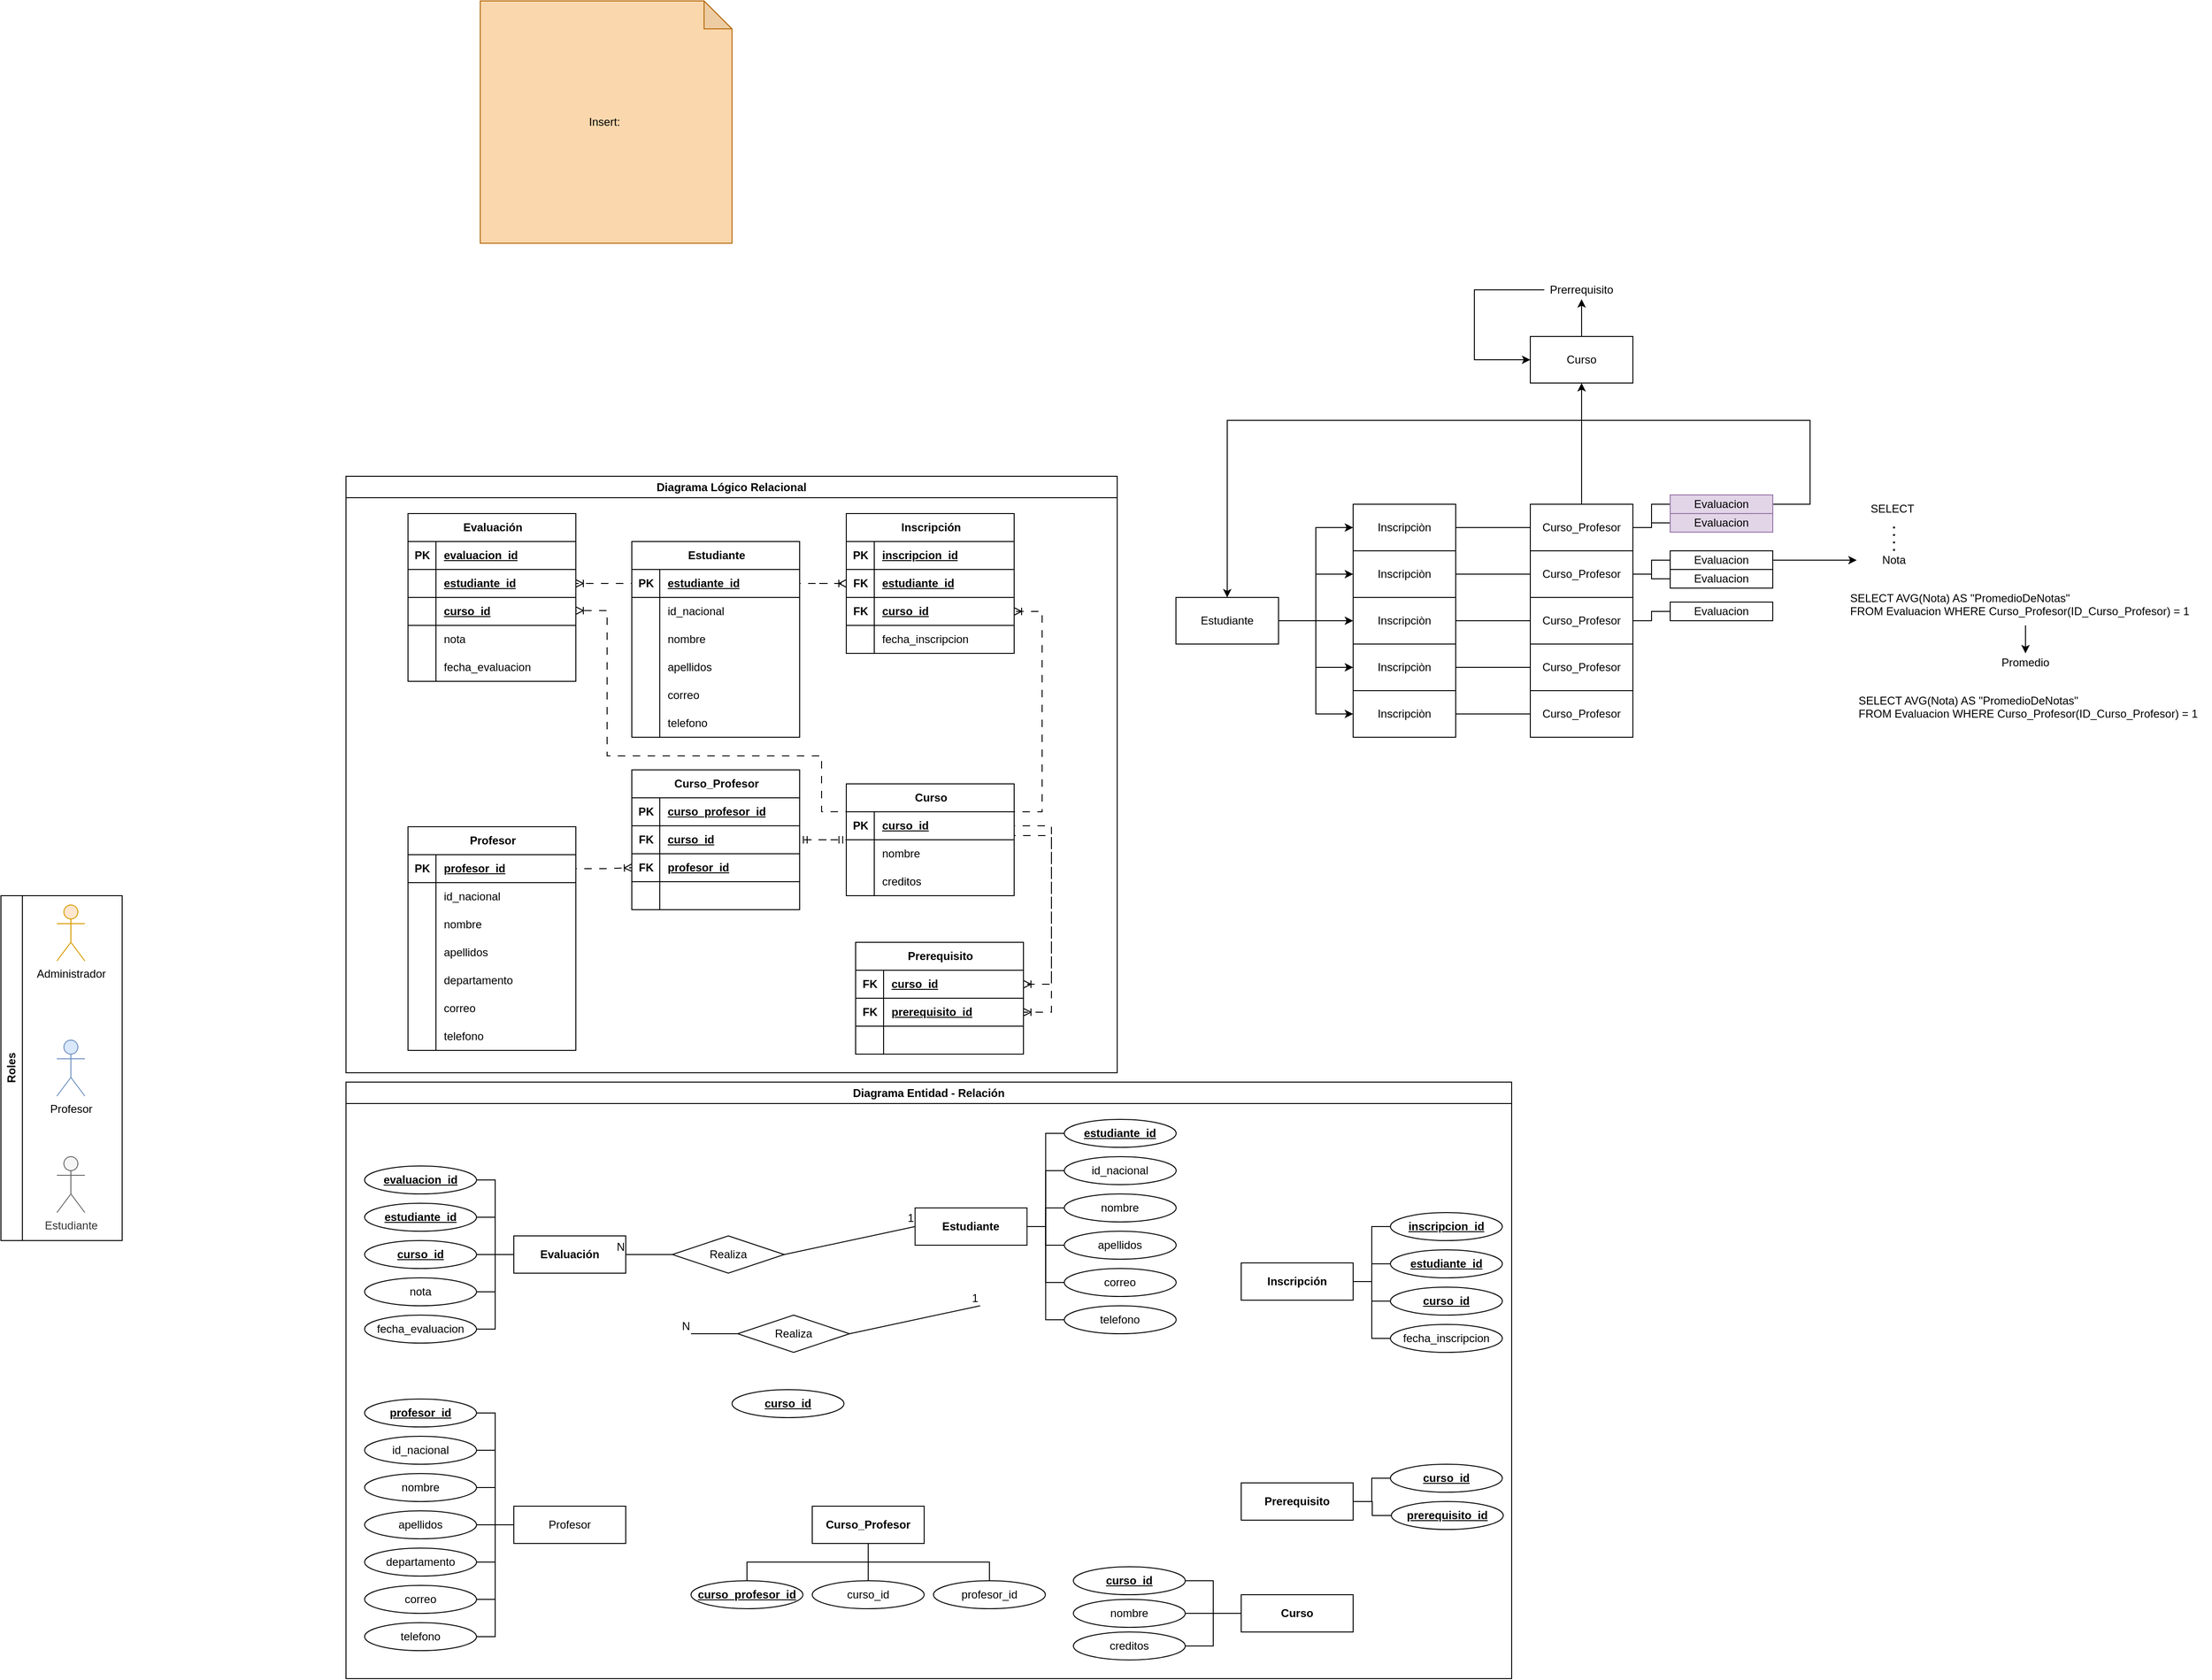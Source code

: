 <mxfile version="25.0.1">
  <diagram name="Página-1" id="Hu1RpbqM-3y1SFzPW29S">
    <mxGraphModel dx="1927" dy="1809" grid="1" gridSize="10" guides="1" tooltips="1" connect="1" arrows="1" fold="1" page="1" pageScale="1" pageWidth="827" pageHeight="1169" math="0" shadow="0">
      <root>
        <mxCell id="0" />
        <mxCell id="1" parent="0" />
        <mxCell id="tVakCNewuX55BOLKWGS_-75" style="edgeStyle=orthogonalEdgeStyle;rounded=0;orthogonalLoop=1;jettySize=auto;html=1;entryX=1;entryY=0.5;entryDx=0;entryDy=0;endArrow=ERone;endFill=0;startArrow=ERoneToMany;startFill=0;" parent="1" target="tVakCNewuX55BOLKWGS_-2" edge="1">
          <mxGeometry relative="1" as="geometry" />
        </mxCell>
        <mxCell id="tVakCNewuX55BOLKWGS_-76" style="edgeStyle=orthogonalEdgeStyle;rounded=0;orthogonalLoop=1;jettySize=auto;html=1;entryX=1;entryY=0.5;entryDx=0;entryDy=0;endArrow=ERone;endFill=0;startArrow=ERone;startFill=0;" parent="1" target="tVakCNewuX55BOLKWGS_-15" edge="1">
          <mxGeometry relative="1" as="geometry" />
        </mxCell>
        <mxCell id="tVakCNewuX55BOLKWGS_-77" style="edgeStyle=orthogonalEdgeStyle;rounded=0;orthogonalLoop=1;jettySize=auto;html=1;endArrow=ERone;endFill=0;startArrow=ERone;startFill=0;" parent="1" target="tVakCNewuX55BOLKWGS_-15" edge="1">
          <mxGeometry relative="1" as="geometry" />
        </mxCell>
        <mxCell id="tVakCNewuX55BOLKWGS_-78" style="edgeStyle=orthogonalEdgeStyle;rounded=0;orthogonalLoop=1;jettySize=auto;html=1;entryX=0;entryY=0.5;entryDx=0;entryDy=0;endArrow=ERone;endFill=0;startArrow=ERoneToMany;startFill=0;" parent="1" target="tVakCNewuX55BOLKWGS_-2" edge="1">
          <mxGeometry relative="1" as="geometry" />
        </mxCell>
        <mxCell id="tVakCNewuX55BOLKWGS_-80" value="Insert:&amp;nbsp;" style="shape=note;whiteSpace=wrap;html=1;backgroundOutline=1;darkOpacity=0.05;fillColor=#fad7ac;strokeColor=#b46504;" parent="1" vertex="1">
          <mxGeometry x="144" y="-510" width="270" height="260" as="geometry" />
        </mxCell>
        <mxCell id="IsDlNpFLp2fR5QmGu0Rg-20" value="" style="edgeStyle=orthogonalEdgeStyle;rounded=0;orthogonalLoop=1;jettySize=auto;html=1;" parent="1" source="IsDlNpFLp2fR5QmGu0Rg-18" target="IsDlNpFLp2fR5QmGu0Rg-19" edge="1">
          <mxGeometry relative="1" as="geometry" />
        </mxCell>
        <mxCell id="IsDlNpFLp2fR5QmGu0Rg-25" style="edgeStyle=orthogonalEdgeStyle;rounded=0;orthogonalLoop=1;jettySize=auto;html=1;entryX=0;entryY=0.5;entryDx=0;entryDy=0;" parent="1" source="IsDlNpFLp2fR5QmGu0Rg-18" target="IsDlNpFLp2fR5QmGu0Rg-21" edge="1">
          <mxGeometry relative="1" as="geometry" />
        </mxCell>
        <mxCell id="IsDlNpFLp2fR5QmGu0Rg-26" style="edgeStyle=orthogonalEdgeStyle;rounded=0;orthogonalLoop=1;jettySize=auto;html=1;entryX=0;entryY=0.5;entryDx=0;entryDy=0;" parent="1" source="IsDlNpFLp2fR5QmGu0Rg-18" target="IsDlNpFLp2fR5QmGu0Rg-23" edge="1">
          <mxGeometry relative="1" as="geometry" />
        </mxCell>
        <mxCell id="IsDlNpFLp2fR5QmGu0Rg-27" style="edgeStyle=orthogonalEdgeStyle;rounded=0;orthogonalLoop=1;jettySize=auto;html=1;entryX=0;entryY=0.5;entryDx=0;entryDy=0;" parent="1" source="IsDlNpFLp2fR5QmGu0Rg-18" target="IsDlNpFLp2fR5QmGu0Rg-24" edge="1">
          <mxGeometry relative="1" as="geometry" />
        </mxCell>
        <mxCell id="IsDlNpFLp2fR5QmGu0Rg-28" style="edgeStyle=orthogonalEdgeStyle;rounded=0;orthogonalLoop=1;jettySize=auto;html=1;entryX=0;entryY=0.5;entryDx=0;entryDy=0;" parent="1" source="IsDlNpFLp2fR5QmGu0Rg-18" target="IsDlNpFLp2fR5QmGu0Rg-22" edge="1">
          <mxGeometry relative="1" as="geometry" />
        </mxCell>
        <mxCell id="IsDlNpFLp2fR5QmGu0Rg-18" value="Estudiante" style="html=1;whiteSpace=wrap;" parent="1" vertex="1">
          <mxGeometry x="890" y="130" width="110" height="50" as="geometry" />
        </mxCell>
        <mxCell id="IsDlNpFLp2fR5QmGu0Rg-36" style="edgeStyle=orthogonalEdgeStyle;rounded=0;orthogonalLoop=1;jettySize=auto;html=1;entryX=0;entryY=0.5;entryDx=0;entryDy=0;endArrow=none;endFill=0;" parent="1" source="IsDlNpFLp2fR5QmGu0Rg-19" target="IsDlNpFLp2fR5QmGu0Rg-32" edge="1">
          <mxGeometry relative="1" as="geometry" />
        </mxCell>
        <mxCell id="IsDlNpFLp2fR5QmGu0Rg-19" value="Inscripciòn" style="html=1;whiteSpace=wrap;" parent="1" vertex="1">
          <mxGeometry x="1080" y="130" width="110" height="50" as="geometry" />
        </mxCell>
        <mxCell id="IsDlNpFLp2fR5QmGu0Rg-38" style="edgeStyle=orthogonalEdgeStyle;rounded=0;orthogonalLoop=1;jettySize=auto;html=1;entryX=0;entryY=0.5;entryDx=0;entryDy=0;endArrow=none;endFill=0;" parent="1" source="IsDlNpFLp2fR5QmGu0Rg-21" target="IsDlNpFLp2fR5QmGu0Rg-34" edge="1">
          <mxGeometry relative="1" as="geometry" />
        </mxCell>
        <mxCell id="IsDlNpFLp2fR5QmGu0Rg-21" value="Inscripciòn" style="html=1;whiteSpace=wrap;" parent="1" vertex="1">
          <mxGeometry x="1080" y="230" width="110" height="50" as="geometry" />
        </mxCell>
        <mxCell id="IsDlNpFLp2fR5QmGu0Rg-30" value="" style="edgeStyle=orthogonalEdgeStyle;rounded=0;orthogonalLoop=1;jettySize=auto;html=1;endArrow=none;endFill=0;" parent="1" source="IsDlNpFLp2fR5QmGu0Rg-22" target="IsDlNpFLp2fR5QmGu0Rg-29" edge="1">
          <mxGeometry relative="1" as="geometry" />
        </mxCell>
        <mxCell id="IsDlNpFLp2fR5QmGu0Rg-22" value="Inscripciòn" style="html=1;whiteSpace=wrap;" parent="1" vertex="1">
          <mxGeometry x="1080" y="30" width="110" height="50" as="geometry" />
        </mxCell>
        <mxCell id="IsDlNpFLp2fR5QmGu0Rg-37" style="edgeStyle=orthogonalEdgeStyle;rounded=0;orthogonalLoop=1;jettySize=auto;html=1;entryX=0;entryY=0.5;entryDx=0;entryDy=0;endArrow=none;endFill=0;" parent="1" source="IsDlNpFLp2fR5QmGu0Rg-23" target="IsDlNpFLp2fR5QmGu0Rg-33" edge="1">
          <mxGeometry relative="1" as="geometry" />
        </mxCell>
        <mxCell id="IsDlNpFLp2fR5QmGu0Rg-23" value="Inscripciòn" style="html=1;whiteSpace=wrap;" parent="1" vertex="1">
          <mxGeometry x="1080" y="180" width="110" height="50" as="geometry" />
        </mxCell>
        <mxCell id="IsDlNpFLp2fR5QmGu0Rg-35" style="edgeStyle=orthogonalEdgeStyle;rounded=0;orthogonalLoop=1;jettySize=auto;html=1;entryX=0;entryY=0.5;entryDx=0;entryDy=0;endArrow=none;endFill=0;" parent="1" source="IsDlNpFLp2fR5QmGu0Rg-24" target="IsDlNpFLp2fR5QmGu0Rg-31" edge="1">
          <mxGeometry relative="1" as="geometry" />
        </mxCell>
        <mxCell id="IsDlNpFLp2fR5QmGu0Rg-24" value="Inscripciòn" style="html=1;whiteSpace=wrap;" parent="1" vertex="1">
          <mxGeometry x="1080" y="80" width="110" height="50" as="geometry" />
        </mxCell>
        <mxCell id="IsDlNpFLp2fR5QmGu0Rg-40" value="" style="edgeStyle=orthogonalEdgeStyle;rounded=0;orthogonalLoop=1;jettySize=auto;html=1;endArrow=baseDash;endFill=0;" parent="1" source="IsDlNpFLp2fR5QmGu0Rg-29" target="IsDlNpFLp2fR5QmGu0Rg-39" edge="1">
          <mxGeometry relative="1" as="geometry" />
        </mxCell>
        <mxCell id="IsDlNpFLp2fR5QmGu0Rg-56" style="edgeStyle=orthogonalEdgeStyle;rounded=0;orthogonalLoop=1;jettySize=auto;html=1;entryX=0.5;entryY=1;entryDx=0;entryDy=0;" parent="1" source="IsDlNpFLp2fR5QmGu0Rg-29" target="IsDlNpFLp2fR5QmGu0Rg-55" edge="1">
          <mxGeometry relative="1" as="geometry" />
        </mxCell>
        <mxCell id="IsDlNpFLp2fR5QmGu0Rg-29" value="Curso_Profesor" style="html=1;whiteSpace=wrap;" parent="1" vertex="1">
          <mxGeometry x="1270" y="30" width="110" height="50" as="geometry" />
        </mxCell>
        <mxCell id="IsDlNpFLp2fR5QmGu0Rg-31" value="Curso_Profesor" style="html=1;whiteSpace=wrap;" parent="1" vertex="1">
          <mxGeometry x="1270" y="80" width="110" height="50" as="geometry" />
        </mxCell>
        <mxCell id="IsDlNpFLp2fR5QmGu0Rg-32" value="Curso_Profesor" style="html=1;whiteSpace=wrap;" parent="1" vertex="1">
          <mxGeometry x="1270" y="130" width="110" height="50" as="geometry" />
        </mxCell>
        <mxCell id="IsDlNpFLp2fR5QmGu0Rg-33" value="Curso_Profesor" style="html=1;whiteSpace=wrap;" parent="1" vertex="1">
          <mxGeometry x="1270" y="180" width="110" height="50" as="geometry" />
        </mxCell>
        <mxCell id="IsDlNpFLp2fR5QmGu0Rg-34" value="Curso_Profesor" style="html=1;whiteSpace=wrap;" parent="1" vertex="1">
          <mxGeometry x="1270" y="230" width="110" height="50" as="geometry" />
        </mxCell>
        <mxCell id="IsDlNpFLp2fR5QmGu0Rg-51" style="edgeStyle=orthogonalEdgeStyle;rounded=0;orthogonalLoop=1;jettySize=auto;html=1;entryX=0.5;entryY=0;entryDx=0;entryDy=0;exitX=1;exitY=0.5;exitDx=0;exitDy=0;" parent="1" source="IsDlNpFLp2fR5QmGu0Rg-39" target="IsDlNpFLp2fR5QmGu0Rg-18" edge="1">
          <mxGeometry relative="1" as="geometry">
            <Array as="points">
              <mxPoint x="1570" y="30" />
              <mxPoint x="1570" y="-60" />
              <mxPoint x="945" y="-60" />
            </Array>
          </mxGeometry>
        </mxCell>
        <mxCell id="IsDlNpFLp2fR5QmGu0Rg-39" value="Evaluacion" style="html=1;whiteSpace=wrap;fillColor=#e1d5e7;strokeColor=#9673a6;" parent="1" vertex="1">
          <mxGeometry x="1420" y="20" width="110" height="20" as="geometry" />
        </mxCell>
        <mxCell id="IsDlNpFLp2fR5QmGu0Rg-41" value="" style="edgeStyle=orthogonalEdgeStyle;rounded=0;orthogonalLoop=1;jettySize=auto;html=1;endArrow=baseDash;endFill=0;exitX=1;exitY=0.5;exitDx=0;exitDy=0;" parent="1" source="IsDlNpFLp2fR5QmGu0Rg-29" target="IsDlNpFLp2fR5QmGu0Rg-42" edge="1">
          <mxGeometry relative="1" as="geometry">
            <mxPoint x="1390" y="65" as="sourcePoint" />
          </mxGeometry>
        </mxCell>
        <mxCell id="IsDlNpFLp2fR5QmGu0Rg-42" value="Evaluacion" style="html=1;whiteSpace=wrap;fillColor=#e1d5e7;strokeColor=#9673a6;" parent="1" vertex="1">
          <mxGeometry x="1420" y="40" width="110" height="20" as="geometry" />
        </mxCell>
        <mxCell id="IsDlNpFLp2fR5QmGu0Rg-43" value="" style="edgeStyle=orthogonalEdgeStyle;rounded=0;orthogonalLoop=1;jettySize=auto;html=1;endArrow=baseDash;endFill=0;exitX=1;exitY=0.5;exitDx=0;exitDy=0;" parent="1" source="IsDlNpFLp2fR5QmGu0Rg-31" target="IsDlNpFLp2fR5QmGu0Rg-44" edge="1">
          <mxGeometry relative="1" as="geometry">
            <mxPoint x="1400" y="75" as="sourcePoint" />
          </mxGeometry>
        </mxCell>
        <mxCell id="IsDlNpFLp2fR5QmGu0Rg-44" value="Evaluacion" style="html=1;whiteSpace=wrap;" parent="1" vertex="1">
          <mxGeometry x="1420" y="100" width="110" height="20" as="geometry" />
        </mxCell>
        <mxCell id="IsDlNpFLp2fR5QmGu0Rg-45" value="" style="edgeStyle=orthogonalEdgeStyle;rounded=0;orthogonalLoop=1;jettySize=auto;html=1;endArrow=baseDash;endFill=0;exitX=1;exitY=0.5;exitDx=0;exitDy=0;" parent="1" source="IsDlNpFLp2fR5QmGu0Rg-31" target="IsDlNpFLp2fR5QmGu0Rg-46" edge="1">
          <mxGeometry relative="1" as="geometry">
            <mxPoint x="1410" y="85" as="sourcePoint" />
          </mxGeometry>
        </mxCell>
        <mxCell id="IsDlNpFLp2fR5QmGu0Rg-62" style="edgeStyle=orthogonalEdgeStyle;rounded=0;orthogonalLoop=1;jettySize=auto;html=1;" parent="1" source="IsDlNpFLp2fR5QmGu0Rg-46" target="IsDlNpFLp2fR5QmGu0Rg-61" edge="1">
          <mxGeometry relative="1" as="geometry" />
        </mxCell>
        <mxCell id="IsDlNpFLp2fR5QmGu0Rg-46" value="Evaluacion" style="html=1;whiteSpace=wrap;" parent="1" vertex="1">
          <mxGeometry x="1420" y="80" width="110" height="20" as="geometry" />
        </mxCell>
        <mxCell id="IsDlNpFLp2fR5QmGu0Rg-47" value="" style="edgeStyle=orthogonalEdgeStyle;rounded=0;orthogonalLoop=1;jettySize=auto;html=1;endArrow=baseDash;endFill=0;exitX=1;exitY=0.5;exitDx=0;exitDy=0;" parent="1" source="IsDlNpFLp2fR5QmGu0Rg-32" target="IsDlNpFLp2fR5QmGu0Rg-48" edge="1">
          <mxGeometry relative="1" as="geometry">
            <mxPoint x="1390" y="125" as="sourcePoint" />
          </mxGeometry>
        </mxCell>
        <mxCell id="IsDlNpFLp2fR5QmGu0Rg-48" value="Evaluacion" style="html=1;whiteSpace=wrap;" parent="1" vertex="1">
          <mxGeometry x="1420" y="135" width="110" height="20" as="geometry" />
        </mxCell>
        <mxCell id="IsDlNpFLp2fR5QmGu0Rg-58" style="edgeStyle=orthogonalEdgeStyle;rounded=0;orthogonalLoop=1;jettySize=auto;html=1;" parent="1" source="IsDlNpFLp2fR5QmGu0Rg-55" target="IsDlNpFLp2fR5QmGu0Rg-57" edge="1">
          <mxGeometry relative="1" as="geometry" />
        </mxCell>
        <mxCell id="IsDlNpFLp2fR5QmGu0Rg-55" value="Curso" style="html=1;whiteSpace=wrap;" parent="1" vertex="1">
          <mxGeometry x="1270" y="-150" width="110" height="50" as="geometry" />
        </mxCell>
        <mxCell id="IsDlNpFLp2fR5QmGu0Rg-59" style="edgeStyle=orthogonalEdgeStyle;rounded=0;orthogonalLoop=1;jettySize=auto;html=1;entryX=0;entryY=0.5;entryDx=0;entryDy=0;exitX=0;exitY=0.5;exitDx=0;exitDy=0;" parent="1" source="IsDlNpFLp2fR5QmGu0Rg-57" target="IsDlNpFLp2fR5QmGu0Rg-55" edge="1">
          <mxGeometry relative="1" as="geometry">
            <Array as="points">
              <mxPoint x="1210" y="-200" />
              <mxPoint x="1210" y="-125" />
            </Array>
          </mxGeometry>
        </mxCell>
        <UserObject label="Prerrequisito" placeholders="1" name="Variable" id="IsDlNpFLp2fR5QmGu0Rg-57">
          <mxCell style="text;html=1;strokeColor=none;fillColor=none;align=center;verticalAlign=middle;whiteSpace=wrap;overflow=hidden;" parent="1" vertex="1">
            <mxGeometry x="1285" y="-210" width="80" height="20" as="geometry" />
          </mxCell>
        </UserObject>
        <mxCell id="IsDlNpFLp2fR5QmGu0Rg-60" value="SELECT&amp;nbsp;" style="text;html=1;align=center;verticalAlign=middle;whiteSpace=wrap;rounded=0;" parent="1" vertex="1">
          <mxGeometry x="1630" y="20" width="60" height="30" as="geometry" />
        </mxCell>
        <UserObject label="Nota" placeholders="1" name="Variable" id="IsDlNpFLp2fR5QmGu0Rg-61">
          <mxCell style="text;html=1;strokeColor=none;fillColor=none;align=center;verticalAlign=middle;whiteSpace=wrap;overflow=hidden;" parent="1" vertex="1">
            <mxGeometry x="1620" y="80" width="80" height="20" as="geometry" />
          </mxCell>
        </UserObject>
        <mxCell id="IsDlNpFLp2fR5QmGu0Rg-63" value="" style="endArrow=none;dashed=1;html=1;dashPattern=1 3;strokeWidth=2;rounded=0;exitX=0.5;exitY=0;exitDx=0;exitDy=0;entryX=0.5;entryY=1;entryDx=0;entryDy=0;" parent="1" source="IsDlNpFLp2fR5QmGu0Rg-61" target="IsDlNpFLp2fR5QmGu0Rg-60" edge="1">
          <mxGeometry width="50" height="50" relative="1" as="geometry">
            <mxPoint x="1580" y="100" as="sourcePoint" />
            <mxPoint x="1630" y="50" as="targetPoint" />
          </mxGeometry>
        </mxCell>
        <mxCell id="IsDlNpFLp2fR5QmGu0Rg-66" style="edgeStyle=orthogonalEdgeStyle;rounded=0;orthogonalLoop=1;jettySize=auto;html=1;" parent="1" source="IsDlNpFLp2fR5QmGu0Rg-64" target="IsDlNpFLp2fR5QmGu0Rg-65" edge="1">
          <mxGeometry relative="1" as="geometry" />
        </mxCell>
        <mxCell id="IsDlNpFLp2fR5QmGu0Rg-64" value="SELECT AVG(Nota) AS &quot;PromedioDeNotas&quot;&lt;div&gt;FROM Evaluacion WHERE Curso_Profesor(ID_Curso_Profesor) = 1&lt;/div&gt;&lt;div&gt;&lt;br&gt;&lt;/div&gt;" style="text;html=1;align=left;verticalAlign=middle;whiteSpace=wrap;rounded=0;" parent="1" vertex="1">
          <mxGeometry x="1611" y="130" width="380" height="30" as="geometry" />
        </mxCell>
        <UserObject label="Promedio" placeholders="1" name="Variable" id="IsDlNpFLp2fR5QmGu0Rg-65">
          <mxCell style="text;html=1;strokeColor=none;fillColor=none;align=center;verticalAlign=middle;whiteSpace=wrap;overflow=hidden;" parent="1" vertex="1">
            <mxGeometry x="1761" y="190" width="80" height="20" as="geometry" />
          </mxCell>
        </UserObject>
        <mxCell id="IsDlNpFLp2fR5QmGu0Rg-67" value="SELECT AVG(Nota) AS &quot;PromedioDeNotas&quot;&lt;div&gt;FROM Evaluacion WHERE Curso_Profesor(ID_Curso_Profesor) = 1&lt;/div&gt;&lt;div&gt;&lt;br&gt;&lt;/div&gt;" style="text;html=1;align=left;verticalAlign=middle;whiteSpace=wrap;rounded=0;" parent="1" vertex="1">
          <mxGeometry x="1620" y="240" width="380" height="30" as="geometry" />
        </mxCell>
        <mxCell id="ZIFsrbRC7Q8bUAKaAm2p-65" value="Roles" style="swimlane;horizontal=0;whiteSpace=wrap;html=1;" parent="1" vertex="1">
          <mxGeometry x="-370" y="450" width="130" height="370" as="geometry" />
        </mxCell>
        <mxCell id="ZIFsrbRC7Q8bUAKaAm2p-2" value="Profesor" style="shape=umlActor;verticalLabelPosition=bottom;verticalAlign=top;html=1;outlineConnect=0;fillColor=#dae8fc;strokeColor=#6c8ebf;" parent="ZIFsrbRC7Q8bUAKaAm2p-65" vertex="1">
          <mxGeometry x="60" y="155" width="30" height="60" as="geometry" />
        </mxCell>
        <mxCell id="ZIFsrbRC7Q8bUAKaAm2p-1" value="Estudiante" style="shape=umlActor;verticalLabelPosition=bottom;verticalAlign=top;html=1;outlineConnect=0;fillColor=#f5f5f5;fontColor=#333333;strokeColor=#666666;" parent="ZIFsrbRC7Q8bUAKaAm2p-65" vertex="1">
          <mxGeometry x="60" y="280" width="30" height="60" as="geometry" />
        </mxCell>
        <mxCell id="ZIFsrbRC7Q8bUAKaAm2p-3" value="Administrador" style="shape=umlActor;verticalLabelPosition=bottom;verticalAlign=top;html=1;outlineConnect=0;fillColor=#ffe6cc;strokeColor=#d79b00;" parent="ZIFsrbRC7Q8bUAKaAm2p-65" vertex="1">
          <mxGeometry x="60" y="10" width="30" height="60" as="geometry" />
        </mxCell>
        <mxCell id="ZIFsrbRC7Q8bUAKaAm2p-66" value="Diagrama Lógico Relacional" style="swimlane;html=1;whiteSpace=wrap;" parent="1" vertex="1">
          <mxGeometry width="827" height="640" as="geometry" />
        </mxCell>
        <mxCell id="tVakCNewuX55BOLKWGS_-1" value="Estudiante" style="shape=table;startSize=30;container=1;collapsible=1;childLayout=tableLayout;fixedRows=1;rowLines=0;fontStyle=1;align=center;resizeLast=1;html=1;" parent="ZIFsrbRC7Q8bUAKaAm2p-66" vertex="1">
          <mxGeometry x="306.5" y="70" width="180" height="210" as="geometry" />
        </mxCell>
        <mxCell id="tVakCNewuX55BOLKWGS_-2" value="" style="shape=tableRow;horizontal=0;startSize=0;swimlaneHead=0;swimlaneBody=0;fillColor=none;collapsible=0;dropTarget=0;points=[[0,0.5],[1,0.5]];portConstraint=eastwest;top=0;left=0;right=0;bottom=1;" parent="tVakCNewuX55BOLKWGS_-1" vertex="1">
          <mxGeometry y="30" width="180" height="30" as="geometry" />
        </mxCell>
        <mxCell id="tVakCNewuX55BOLKWGS_-3" value="PK" style="shape=partialRectangle;connectable=0;fillColor=none;top=0;left=0;bottom=0;right=0;fontStyle=1;overflow=hidden;whiteSpace=wrap;html=1;" parent="tVakCNewuX55BOLKWGS_-2" vertex="1">
          <mxGeometry width="30" height="30" as="geometry">
            <mxRectangle width="30" height="30" as="alternateBounds" />
          </mxGeometry>
        </mxCell>
        <mxCell id="tVakCNewuX55BOLKWGS_-4" value="estudiante_id" style="shape=partialRectangle;connectable=0;fillColor=none;top=0;left=0;bottom=0;right=0;align=left;spacingLeft=6;fontStyle=5;overflow=hidden;whiteSpace=wrap;html=1;" parent="tVakCNewuX55BOLKWGS_-2" vertex="1">
          <mxGeometry x="30" width="150" height="30" as="geometry">
            <mxRectangle width="150" height="30" as="alternateBounds" />
          </mxGeometry>
        </mxCell>
        <mxCell id="ZIFsrbRC7Q8bUAKaAm2p-4" style="shape=tableRow;horizontal=0;startSize=0;swimlaneHead=0;swimlaneBody=0;fillColor=none;collapsible=0;dropTarget=0;points=[[0,0.5],[1,0.5]];portConstraint=eastwest;top=0;left=0;right=0;bottom=0;" parent="tVakCNewuX55BOLKWGS_-1" vertex="1">
          <mxGeometry y="60" width="180" height="30" as="geometry" />
        </mxCell>
        <mxCell id="ZIFsrbRC7Q8bUAKaAm2p-5" style="shape=partialRectangle;connectable=0;fillColor=none;top=0;left=0;bottom=0;right=0;editable=1;overflow=hidden;whiteSpace=wrap;html=1;" parent="ZIFsrbRC7Q8bUAKaAm2p-4" vertex="1">
          <mxGeometry width="30" height="30" as="geometry">
            <mxRectangle width="30" height="30" as="alternateBounds" />
          </mxGeometry>
        </mxCell>
        <mxCell id="ZIFsrbRC7Q8bUAKaAm2p-6" value="id_nacional" style="shape=partialRectangle;connectable=0;fillColor=none;top=0;left=0;bottom=0;right=0;align=left;spacingLeft=6;overflow=hidden;whiteSpace=wrap;html=1;" parent="ZIFsrbRC7Q8bUAKaAm2p-4" vertex="1">
          <mxGeometry x="30" width="150" height="30" as="geometry">
            <mxRectangle width="150" height="30" as="alternateBounds" />
          </mxGeometry>
        </mxCell>
        <mxCell id="tVakCNewuX55BOLKWGS_-5" value="" style="shape=tableRow;horizontal=0;startSize=0;swimlaneHead=0;swimlaneBody=0;fillColor=none;collapsible=0;dropTarget=0;points=[[0,0.5],[1,0.5]];portConstraint=eastwest;top=0;left=0;right=0;bottom=0;" parent="tVakCNewuX55BOLKWGS_-1" vertex="1">
          <mxGeometry y="90" width="180" height="30" as="geometry" />
        </mxCell>
        <mxCell id="tVakCNewuX55BOLKWGS_-6" value="" style="shape=partialRectangle;connectable=0;fillColor=none;top=0;left=0;bottom=0;right=0;editable=1;overflow=hidden;whiteSpace=wrap;html=1;" parent="tVakCNewuX55BOLKWGS_-5" vertex="1">
          <mxGeometry width="30" height="30" as="geometry">
            <mxRectangle width="30" height="30" as="alternateBounds" />
          </mxGeometry>
        </mxCell>
        <mxCell id="tVakCNewuX55BOLKWGS_-7" value="nombre" style="shape=partialRectangle;connectable=0;fillColor=none;top=0;left=0;bottom=0;right=0;align=left;spacingLeft=6;overflow=hidden;whiteSpace=wrap;html=1;" parent="tVakCNewuX55BOLKWGS_-5" vertex="1">
          <mxGeometry x="30" width="150" height="30" as="geometry">
            <mxRectangle width="150" height="30" as="alternateBounds" />
          </mxGeometry>
        </mxCell>
        <mxCell id="tVakCNewuX55BOLKWGS_-8" value="" style="shape=tableRow;horizontal=0;startSize=0;swimlaneHead=0;swimlaneBody=0;fillColor=none;collapsible=0;dropTarget=0;points=[[0,0.5],[1,0.5]];portConstraint=eastwest;top=0;left=0;right=0;bottom=0;" parent="tVakCNewuX55BOLKWGS_-1" vertex="1">
          <mxGeometry y="120" width="180" height="30" as="geometry" />
        </mxCell>
        <mxCell id="tVakCNewuX55BOLKWGS_-9" value="" style="shape=partialRectangle;connectable=0;fillColor=none;top=0;left=0;bottom=0;right=0;editable=1;overflow=hidden;whiteSpace=wrap;html=1;" parent="tVakCNewuX55BOLKWGS_-8" vertex="1">
          <mxGeometry width="30" height="30" as="geometry">
            <mxRectangle width="30" height="30" as="alternateBounds" />
          </mxGeometry>
        </mxCell>
        <mxCell id="tVakCNewuX55BOLKWGS_-10" value="apellidos" style="shape=partialRectangle;connectable=0;fillColor=none;top=0;left=0;bottom=0;right=0;align=left;spacingLeft=6;overflow=hidden;whiteSpace=wrap;html=1;" parent="tVakCNewuX55BOLKWGS_-8" vertex="1">
          <mxGeometry x="30" width="150" height="30" as="geometry">
            <mxRectangle width="150" height="30" as="alternateBounds" />
          </mxGeometry>
        </mxCell>
        <mxCell id="tVakCNewuX55BOLKWGS_-11" value="" style="shape=tableRow;horizontal=0;startSize=0;swimlaneHead=0;swimlaneBody=0;fillColor=none;collapsible=0;dropTarget=0;points=[[0,0.5],[1,0.5]];portConstraint=eastwest;top=0;left=0;right=0;bottom=0;" parent="tVakCNewuX55BOLKWGS_-1" vertex="1">
          <mxGeometry y="150" width="180" height="30" as="geometry" />
        </mxCell>
        <mxCell id="tVakCNewuX55BOLKWGS_-12" value="" style="shape=partialRectangle;connectable=0;fillColor=none;top=0;left=0;bottom=0;right=0;editable=1;overflow=hidden;whiteSpace=wrap;html=1;" parent="tVakCNewuX55BOLKWGS_-11" vertex="1">
          <mxGeometry width="30" height="30" as="geometry">
            <mxRectangle width="30" height="30" as="alternateBounds" />
          </mxGeometry>
        </mxCell>
        <mxCell id="tVakCNewuX55BOLKWGS_-13" value="correo" style="shape=partialRectangle;connectable=0;fillColor=none;top=0;left=0;bottom=0;right=0;align=left;spacingLeft=6;overflow=hidden;whiteSpace=wrap;html=1;" parent="tVakCNewuX55BOLKWGS_-11" vertex="1">
          <mxGeometry x="30" width="150" height="30" as="geometry">
            <mxRectangle width="150" height="30" as="alternateBounds" />
          </mxGeometry>
        </mxCell>
        <mxCell id="tVakCNewuX55BOLKWGS_-72" style="shape=tableRow;horizontal=0;startSize=0;swimlaneHead=0;swimlaneBody=0;fillColor=none;collapsible=0;dropTarget=0;points=[[0,0.5],[1,0.5]];portConstraint=eastwest;top=0;left=0;right=0;bottom=0;" parent="tVakCNewuX55BOLKWGS_-1" vertex="1">
          <mxGeometry y="180" width="180" height="30" as="geometry" />
        </mxCell>
        <mxCell id="tVakCNewuX55BOLKWGS_-73" style="shape=partialRectangle;connectable=0;fillColor=none;top=0;left=0;bottom=0;right=0;editable=1;overflow=hidden;whiteSpace=wrap;html=1;" parent="tVakCNewuX55BOLKWGS_-72" vertex="1">
          <mxGeometry width="30" height="30" as="geometry">
            <mxRectangle width="30" height="30" as="alternateBounds" />
          </mxGeometry>
        </mxCell>
        <mxCell id="tVakCNewuX55BOLKWGS_-74" value="telefono" style="shape=partialRectangle;connectable=0;fillColor=none;top=0;left=0;bottom=0;right=0;align=left;spacingLeft=6;overflow=hidden;whiteSpace=wrap;html=1;" parent="tVakCNewuX55BOLKWGS_-72" vertex="1">
          <mxGeometry x="30" width="150" height="30" as="geometry">
            <mxRectangle width="150" height="30" as="alternateBounds" />
          </mxGeometry>
        </mxCell>
        <mxCell id="tVakCNewuX55BOLKWGS_-14" value="Curso_Profesor" style="shape=table;startSize=30;container=1;collapsible=1;childLayout=tableLayout;fixedRows=1;rowLines=0;fontStyle=1;align=center;resizeLast=1;html=1;" parent="ZIFsrbRC7Q8bUAKaAm2p-66" vertex="1">
          <mxGeometry x="306.5" y="315" width="180" height="150" as="geometry" />
        </mxCell>
        <mxCell id="tVakCNewuX55BOLKWGS_-15" value="" style="shape=tableRow;horizontal=0;startSize=0;swimlaneHead=0;swimlaneBody=0;fillColor=none;collapsible=0;dropTarget=0;points=[[0,0.5],[1,0.5]];portConstraint=eastwest;top=0;left=0;right=0;bottom=1;" parent="tVakCNewuX55BOLKWGS_-14" vertex="1">
          <mxGeometry y="30" width="180" height="30" as="geometry" />
        </mxCell>
        <mxCell id="tVakCNewuX55BOLKWGS_-16" value="PK" style="shape=partialRectangle;connectable=0;fillColor=none;top=0;left=0;bottom=0;right=0;fontStyle=1;overflow=hidden;whiteSpace=wrap;html=1;" parent="tVakCNewuX55BOLKWGS_-15" vertex="1">
          <mxGeometry width="30" height="30" as="geometry">
            <mxRectangle width="30" height="30" as="alternateBounds" />
          </mxGeometry>
        </mxCell>
        <mxCell id="tVakCNewuX55BOLKWGS_-17" value="curso_profesor_id" style="shape=partialRectangle;connectable=0;fillColor=none;top=0;left=0;bottom=0;right=0;align=left;spacingLeft=6;fontStyle=5;overflow=hidden;whiteSpace=wrap;html=1;" parent="tVakCNewuX55BOLKWGS_-15" vertex="1">
          <mxGeometry x="30" width="150" height="30" as="geometry">
            <mxRectangle width="150" height="30" as="alternateBounds" />
          </mxGeometry>
        </mxCell>
        <mxCell id="L016ppqFMgIgHRWWo6kk-58" style="shape=tableRow;horizontal=0;startSize=0;swimlaneHead=0;swimlaneBody=0;fillColor=none;collapsible=0;dropTarget=0;points=[[0,0.5],[1,0.5]];portConstraint=eastwest;top=0;left=0;right=0;bottom=1;" vertex="1" parent="tVakCNewuX55BOLKWGS_-14">
          <mxGeometry y="60" width="180" height="30" as="geometry" />
        </mxCell>
        <mxCell id="L016ppqFMgIgHRWWo6kk-59" value="FK" style="shape=partialRectangle;connectable=0;fillColor=none;top=0;left=0;bottom=0;right=0;fontStyle=1;overflow=hidden;whiteSpace=wrap;html=1;" vertex="1" parent="L016ppqFMgIgHRWWo6kk-58">
          <mxGeometry width="30" height="30" as="geometry">
            <mxRectangle width="30" height="30" as="alternateBounds" />
          </mxGeometry>
        </mxCell>
        <mxCell id="L016ppqFMgIgHRWWo6kk-60" value="curso_id" style="shape=partialRectangle;connectable=0;fillColor=none;top=0;left=0;bottom=0;right=0;align=left;spacingLeft=6;fontStyle=5;overflow=hidden;whiteSpace=wrap;html=1;" vertex="1" parent="L016ppqFMgIgHRWWo6kk-58">
          <mxGeometry x="30" width="150" height="30" as="geometry">
            <mxRectangle width="150" height="30" as="alternateBounds" />
          </mxGeometry>
        </mxCell>
        <mxCell id="L016ppqFMgIgHRWWo6kk-55" style="shape=tableRow;horizontal=0;startSize=0;swimlaneHead=0;swimlaneBody=0;fillColor=none;collapsible=0;dropTarget=0;points=[[0,0.5],[1,0.5]];portConstraint=eastwest;top=0;left=0;right=0;bottom=1;" vertex="1" parent="tVakCNewuX55BOLKWGS_-14">
          <mxGeometry y="90" width="180" height="30" as="geometry" />
        </mxCell>
        <mxCell id="L016ppqFMgIgHRWWo6kk-56" value="FK" style="shape=partialRectangle;connectable=0;fillColor=none;top=0;left=0;bottom=0;right=0;fontStyle=1;overflow=hidden;whiteSpace=wrap;html=1;" vertex="1" parent="L016ppqFMgIgHRWWo6kk-55">
          <mxGeometry width="30" height="30" as="geometry">
            <mxRectangle width="30" height="30" as="alternateBounds" />
          </mxGeometry>
        </mxCell>
        <mxCell id="L016ppqFMgIgHRWWo6kk-57" value="profesor_id" style="shape=partialRectangle;connectable=0;fillColor=none;top=0;left=0;bottom=0;right=0;align=left;spacingLeft=6;fontStyle=5;overflow=hidden;whiteSpace=wrap;html=1;" vertex="1" parent="L016ppqFMgIgHRWWo6kk-55">
          <mxGeometry x="30" width="150" height="30" as="geometry">
            <mxRectangle width="150" height="30" as="alternateBounds" />
          </mxGeometry>
        </mxCell>
        <mxCell id="tVakCNewuX55BOLKWGS_-18" value="" style="shape=tableRow;horizontal=0;startSize=0;swimlaneHead=0;swimlaneBody=0;fillColor=none;collapsible=0;dropTarget=0;points=[[0,0.5],[1,0.5]];portConstraint=eastwest;top=0;left=0;right=0;bottom=0;" parent="tVakCNewuX55BOLKWGS_-14" vertex="1">
          <mxGeometry y="120" width="180" height="30" as="geometry" />
        </mxCell>
        <mxCell id="tVakCNewuX55BOLKWGS_-19" value="" style="shape=partialRectangle;connectable=0;fillColor=none;top=0;left=0;bottom=0;right=0;editable=1;overflow=hidden;whiteSpace=wrap;html=1;" parent="tVakCNewuX55BOLKWGS_-18" vertex="1">
          <mxGeometry width="30" height="30" as="geometry">
            <mxRectangle width="30" height="30" as="alternateBounds" />
          </mxGeometry>
        </mxCell>
        <mxCell id="tVakCNewuX55BOLKWGS_-20" value="" style="shape=partialRectangle;connectable=0;fillColor=none;top=0;left=0;bottom=0;right=0;align=left;spacingLeft=6;overflow=hidden;whiteSpace=wrap;html=1;" parent="tVakCNewuX55BOLKWGS_-18" vertex="1">
          <mxGeometry x="30" width="150" height="30" as="geometry">
            <mxRectangle width="150" height="30" as="alternateBounds" />
          </mxGeometry>
        </mxCell>
        <mxCell id="tVakCNewuX55BOLKWGS_-27" value="Profesor" style="shape=table;startSize=30;container=1;collapsible=1;childLayout=tableLayout;fixedRows=1;rowLines=0;fontStyle=1;align=center;resizeLast=1;html=1;" parent="ZIFsrbRC7Q8bUAKaAm2p-66" vertex="1">
          <mxGeometry x="66.5" y="376" width="180" height="240" as="geometry" />
        </mxCell>
        <mxCell id="tVakCNewuX55BOLKWGS_-28" value="" style="shape=tableRow;horizontal=0;startSize=0;swimlaneHead=0;swimlaneBody=0;fillColor=none;collapsible=0;dropTarget=0;points=[[0,0.5],[1,0.5]];portConstraint=eastwest;top=0;left=0;right=0;bottom=1;" parent="tVakCNewuX55BOLKWGS_-27" vertex="1">
          <mxGeometry y="30" width="180" height="30" as="geometry" />
        </mxCell>
        <mxCell id="tVakCNewuX55BOLKWGS_-29" value="PK" style="shape=partialRectangle;connectable=0;fillColor=none;top=0;left=0;bottom=0;right=0;fontStyle=1;overflow=hidden;whiteSpace=wrap;html=1;" parent="tVakCNewuX55BOLKWGS_-28" vertex="1">
          <mxGeometry width="30" height="30" as="geometry">
            <mxRectangle width="30" height="30" as="alternateBounds" />
          </mxGeometry>
        </mxCell>
        <mxCell id="tVakCNewuX55BOLKWGS_-30" value="profesor_id" style="shape=partialRectangle;connectable=0;fillColor=none;top=0;left=0;bottom=0;right=0;align=left;spacingLeft=6;fontStyle=5;overflow=hidden;whiteSpace=wrap;html=1;" parent="tVakCNewuX55BOLKWGS_-28" vertex="1">
          <mxGeometry x="30" width="150" height="30" as="geometry">
            <mxRectangle width="150" height="30" as="alternateBounds" />
          </mxGeometry>
        </mxCell>
        <mxCell id="ZIFsrbRC7Q8bUAKaAm2p-7" style="shape=tableRow;horizontal=0;startSize=0;swimlaneHead=0;swimlaneBody=0;fillColor=none;collapsible=0;dropTarget=0;points=[[0,0.5],[1,0.5]];portConstraint=eastwest;top=0;left=0;right=0;bottom=0;" parent="tVakCNewuX55BOLKWGS_-27" vertex="1">
          <mxGeometry y="60" width="180" height="30" as="geometry" />
        </mxCell>
        <mxCell id="ZIFsrbRC7Q8bUAKaAm2p-8" style="shape=partialRectangle;connectable=0;fillColor=none;top=0;left=0;bottom=0;right=0;editable=1;overflow=hidden;whiteSpace=wrap;html=1;" parent="ZIFsrbRC7Q8bUAKaAm2p-7" vertex="1">
          <mxGeometry width="30" height="30" as="geometry">
            <mxRectangle width="30" height="30" as="alternateBounds" />
          </mxGeometry>
        </mxCell>
        <mxCell id="ZIFsrbRC7Q8bUAKaAm2p-9" value="id_nacional" style="shape=partialRectangle;connectable=0;fillColor=none;top=0;left=0;bottom=0;right=0;align=left;spacingLeft=6;overflow=hidden;whiteSpace=wrap;html=1;" parent="ZIFsrbRC7Q8bUAKaAm2p-7" vertex="1">
          <mxGeometry x="30" width="150" height="30" as="geometry">
            <mxRectangle width="150" height="30" as="alternateBounds" />
          </mxGeometry>
        </mxCell>
        <mxCell id="tVakCNewuX55BOLKWGS_-31" value="" style="shape=tableRow;horizontal=0;startSize=0;swimlaneHead=0;swimlaneBody=0;fillColor=none;collapsible=0;dropTarget=0;points=[[0,0.5],[1,0.5]];portConstraint=eastwest;top=0;left=0;right=0;bottom=0;" parent="tVakCNewuX55BOLKWGS_-27" vertex="1">
          <mxGeometry y="90" width="180" height="30" as="geometry" />
        </mxCell>
        <mxCell id="tVakCNewuX55BOLKWGS_-32" value="" style="shape=partialRectangle;connectable=0;fillColor=none;top=0;left=0;bottom=0;right=0;editable=1;overflow=hidden;whiteSpace=wrap;html=1;" parent="tVakCNewuX55BOLKWGS_-31" vertex="1">
          <mxGeometry width="30" height="30" as="geometry">
            <mxRectangle width="30" height="30" as="alternateBounds" />
          </mxGeometry>
        </mxCell>
        <mxCell id="tVakCNewuX55BOLKWGS_-33" value="nombre" style="shape=partialRectangle;connectable=0;fillColor=none;top=0;left=0;bottom=0;right=0;align=left;spacingLeft=6;overflow=hidden;whiteSpace=wrap;html=1;" parent="tVakCNewuX55BOLKWGS_-31" vertex="1">
          <mxGeometry x="30" width="150" height="30" as="geometry">
            <mxRectangle width="150" height="30" as="alternateBounds" />
          </mxGeometry>
        </mxCell>
        <mxCell id="ZIFsrbRC7Q8bUAKaAm2p-13" style="shape=tableRow;horizontal=0;startSize=0;swimlaneHead=0;swimlaneBody=0;fillColor=none;collapsible=0;dropTarget=0;points=[[0,0.5],[1,0.5]];portConstraint=eastwest;top=0;left=0;right=0;bottom=0;" parent="tVakCNewuX55BOLKWGS_-27" vertex="1">
          <mxGeometry y="120" width="180" height="30" as="geometry" />
        </mxCell>
        <mxCell id="ZIFsrbRC7Q8bUAKaAm2p-14" style="shape=partialRectangle;connectable=0;fillColor=none;top=0;left=0;bottom=0;right=0;editable=1;overflow=hidden;whiteSpace=wrap;html=1;" parent="ZIFsrbRC7Q8bUAKaAm2p-13" vertex="1">
          <mxGeometry width="30" height="30" as="geometry">
            <mxRectangle width="30" height="30" as="alternateBounds" />
          </mxGeometry>
        </mxCell>
        <mxCell id="ZIFsrbRC7Q8bUAKaAm2p-15" value="apellidos" style="shape=partialRectangle;connectable=0;fillColor=none;top=0;left=0;bottom=0;right=0;align=left;spacingLeft=6;overflow=hidden;whiteSpace=wrap;html=1;" parent="ZIFsrbRC7Q8bUAKaAm2p-13" vertex="1">
          <mxGeometry x="30" width="150" height="30" as="geometry">
            <mxRectangle width="150" height="30" as="alternateBounds" />
          </mxGeometry>
        </mxCell>
        <mxCell id="tVakCNewuX55BOLKWGS_-34" value="" style="shape=tableRow;horizontal=0;startSize=0;swimlaneHead=0;swimlaneBody=0;fillColor=none;collapsible=0;dropTarget=0;points=[[0,0.5],[1,0.5]];portConstraint=eastwest;top=0;left=0;right=0;bottom=0;" parent="tVakCNewuX55BOLKWGS_-27" vertex="1">
          <mxGeometry y="150" width="180" height="30" as="geometry" />
        </mxCell>
        <mxCell id="tVakCNewuX55BOLKWGS_-35" value="" style="shape=partialRectangle;connectable=0;fillColor=none;top=0;left=0;bottom=0;right=0;editable=1;overflow=hidden;whiteSpace=wrap;html=1;" parent="tVakCNewuX55BOLKWGS_-34" vertex="1">
          <mxGeometry width="30" height="30" as="geometry">
            <mxRectangle width="30" height="30" as="alternateBounds" />
          </mxGeometry>
        </mxCell>
        <mxCell id="tVakCNewuX55BOLKWGS_-36" value="departamento" style="shape=partialRectangle;connectable=0;fillColor=none;top=0;left=0;bottom=0;right=0;align=left;spacingLeft=6;overflow=hidden;whiteSpace=wrap;html=1;" parent="tVakCNewuX55BOLKWGS_-34" vertex="1">
          <mxGeometry x="30" width="150" height="30" as="geometry">
            <mxRectangle width="150" height="30" as="alternateBounds" />
          </mxGeometry>
        </mxCell>
        <mxCell id="tVakCNewuX55BOLKWGS_-37" value="" style="shape=tableRow;horizontal=0;startSize=0;swimlaneHead=0;swimlaneBody=0;fillColor=none;collapsible=0;dropTarget=0;points=[[0,0.5],[1,0.5]];portConstraint=eastwest;top=0;left=0;right=0;bottom=0;" parent="tVakCNewuX55BOLKWGS_-27" vertex="1">
          <mxGeometry y="180" width="180" height="30" as="geometry" />
        </mxCell>
        <mxCell id="tVakCNewuX55BOLKWGS_-38" value="" style="shape=partialRectangle;connectable=0;fillColor=none;top=0;left=0;bottom=0;right=0;editable=1;overflow=hidden;whiteSpace=wrap;html=1;" parent="tVakCNewuX55BOLKWGS_-37" vertex="1">
          <mxGeometry width="30" height="30" as="geometry">
            <mxRectangle width="30" height="30" as="alternateBounds" />
          </mxGeometry>
        </mxCell>
        <mxCell id="tVakCNewuX55BOLKWGS_-39" value="correo" style="shape=partialRectangle;connectable=0;fillColor=none;top=0;left=0;bottom=0;right=0;align=left;spacingLeft=6;overflow=hidden;whiteSpace=wrap;html=1;" parent="tVakCNewuX55BOLKWGS_-37" vertex="1">
          <mxGeometry x="30" width="150" height="30" as="geometry">
            <mxRectangle width="150" height="30" as="alternateBounds" />
          </mxGeometry>
        </mxCell>
        <mxCell id="ZIFsrbRC7Q8bUAKaAm2p-16" style="shape=tableRow;horizontal=0;startSize=0;swimlaneHead=0;swimlaneBody=0;fillColor=none;collapsible=0;dropTarget=0;points=[[0,0.5],[1,0.5]];portConstraint=eastwest;top=0;left=0;right=0;bottom=0;" parent="tVakCNewuX55BOLKWGS_-27" vertex="1">
          <mxGeometry y="210" width="180" height="30" as="geometry" />
        </mxCell>
        <mxCell id="ZIFsrbRC7Q8bUAKaAm2p-17" style="shape=partialRectangle;connectable=0;fillColor=none;top=0;left=0;bottom=0;right=0;editable=1;overflow=hidden;whiteSpace=wrap;html=1;" parent="ZIFsrbRC7Q8bUAKaAm2p-16" vertex="1">
          <mxGeometry width="30" height="30" as="geometry">
            <mxRectangle width="30" height="30" as="alternateBounds" />
          </mxGeometry>
        </mxCell>
        <mxCell id="ZIFsrbRC7Q8bUAKaAm2p-18" value="telefono" style="shape=partialRectangle;connectable=0;fillColor=none;top=0;left=0;bottom=0;right=0;align=left;spacingLeft=6;overflow=hidden;whiteSpace=wrap;html=1;" parent="ZIFsrbRC7Q8bUAKaAm2p-16" vertex="1">
          <mxGeometry x="30" width="150" height="30" as="geometry">
            <mxRectangle width="150" height="30" as="alternateBounds" />
          </mxGeometry>
        </mxCell>
        <mxCell id="tVakCNewuX55BOLKWGS_-40" value="Inscripción" style="shape=table;startSize=30;container=1;collapsible=1;childLayout=tableLayout;fixedRows=1;rowLines=0;fontStyle=1;align=center;resizeLast=1;html=1;" parent="ZIFsrbRC7Q8bUAKaAm2p-66" vertex="1">
          <mxGeometry x="536.5" y="40" width="180" height="150" as="geometry" />
        </mxCell>
        <mxCell id="tVakCNewuX55BOLKWGS_-41" value="" style="shape=tableRow;horizontal=0;startSize=0;swimlaneHead=0;swimlaneBody=0;fillColor=none;collapsible=0;dropTarget=0;points=[[0,0.5],[1,0.5]];portConstraint=eastwest;top=0;left=0;right=0;bottom=1;" parent="tVakCNewuX55BOLKWGS_-40" vertex="1">
          <mxGeometry y="30" width="180" height="30" as="geometry" />
        </mxCell>
        <mxCell id="tVakCNewuX55BOLKWGS_-42" value="PK" style="shape=partialRectangle;connectable=0;fillColor=none;top=0;left=0;bottom=0;right=0;fontStyle=1;overflow=hidden;whiteSpace=wrap;html=1;" parent="tVakCNewuX55BOLKWGS_-41" vertex="1">
          <mxGeometry width="30" height="30" as="geometry">
            <mxRectangle width="30" height="30" as="alternateBounds" />
          </mxGeometry>
        </mxCell>
        <mxCell id="tVakCNewuX55BOLKWGS_-43" value="inscripcion_id" style="shape=partialRectangle;connectable=0;fillColor=none;top=0;left=0;bottom=0;right=0;align=left;spacingLeft=6;fontStyle=5;overflow=hidden;whiteSpace=wrap;html=1;" parent="tVakCNewuX55BOLKWGS_-41" vertex="1">
          <mxGeometry x="30" width="150" height="30" as="geometry">
            <mxRectangle width="150" height="30" as="alternateBounds" />
          </mxGeometry>
        </mxCell>
        <mxCell id="ZIFsrbRC7Q8bUAKaAm2p-38" style="shape=tableRow;horizontal=0;startSize=0;swimlaneHead=0;swimlaneBody=0;fillColor=none;collapsible=0;dropTarget=0;points=[[0,0.5],[1,0.5]];portConstraint=eastwest;top=0;left=0;right=0;bottom=1;" parent="tVakCNewuX55BOLKWGS_-40" vertex="1">
          <mxGeometry y="60" width="180" height="30" as="geometry" />
        </mxCell>
        <mxCell id="ZIFsrbRC7Q8bUAKaAm2p-39" value="FK" style="shape=partialRectangle;connectable=0;fillColor=none;top=0;left=0;bottom=0;right=0;fontStyle=1;overflow=hidden;whiteSpace=wrap;html=1;" parent="ZIFsrbRC7Q8bUAKaAm2p-38" vertex="1">
          <mxGeometry width="30" height="30" as="geometry">
            <mxRectangle width="30" height="30" as="alternateBounds" />
          </mxGeometry>
        </mxCell>
        <mxCell id="ZIFsrbRC7Q8bUAKaAm2p-40" value="estudiante_id" style="shape=partialRectangle;connectable=0;fillColor=none;top=0;left=0;bottom=0;right=0;align=left;spacingLeft=6;fontStyle=5;overflow=hidden;whiteSpace=wrap;html=1;" parent="ZIFsrbRC7Q8bUAKaAm2p-38" vertex="1">
          <mxGeometry x="30" width="150" height="30" as="geometry">
            <mxRectangle width="150" height="30" as="alternateBounds" />
          </mxGeometry>
        </mxCell>
        <mxCell id="ZIFsrbRC7Q8bUAKaAm2p-41" style="shape=tableRow;horizontal=0;startSize=0;swimlaneHead=0;swimlaneBody=0;fillColor=none;collapsible=0;dropTarget=0;points=[[0,0.5],[1,0.5]];portConstraint=eastwest;top=0;left=0;right=0;bottom=1;" parent="tVakCNewuX55BOLKWGS_-40" vertex="1">
          <mxGeometry y="90" width="180" height="30" as="geometry" />
        </mxCell>
        <mxCell id="ZIFsrbRC7Q8bUAKaAm2p-42" value="FK" style="shape=partialRectangle;connectable=0;fillColor=none;top=0;left=0;bottom=0;right=0;fontStyle=1;overflow=hidden;whiteSpace=wrap;html=1;" parent="ZIFsrbRC7Q8bUAKaAm2p-41" vertex="1">
          <mxGeometry width="30" height="30" as="geometry">
            <mxRectangle width="30" height="30" as="alternateBounds" />
          </mxGeometry>
        </mxCell>
        <mxCell id="ZIFsrbRC7Q8bUAKaAm2p-43" value="curso_id" style="shape=partialRectangle;connectable=0;fillColor=none;top=0;left=0;bottom=0;right=0;align=left;spacingLeft=6;fontStyle=5;overflow=hidden;whiteSpace=wrap;html=1;" parent="ZIFsrbRC7Q8bUAKaAm2p-41" vertex="1">
          <mxGeometry x="30" width="150" height="30" as="geometry">
            <mxRectangle width="150" height="30" as="alternateBounds" />
          </mxGeometry>
        </mxCell>
        <mxCell id="tVakCNewuX55BOLKWGS_-44" value="" style="shape=tableRow;horizontal=0;startSize=0;swimlaneHead=0;swimlaneBody=0;fillColor=none;collapsible=0;dropTarget=0;points=[[0,0.5],[1,0.5]];portConstraint=eastwest;top=0;left=0;right=0;bottom=0;" parent="tVakCNewuX55BOLKWGS_-40" vertex="1">
          <mxGeometry y="120" width="180" height="30" as="geometry" />
        </mxCell>
        <mxCell id="tVakCNewuX55BOLKWGS_-45" value="" style="shape=partialRectangle;connectable=0;fillColor=none;top=0;left=0;bottom=0;right=0;editable=1;overflow=hidden;whiteSpace=wrap;html=1;" parent="tVakCNewuX55BOLKWGS_-44" vertex="1">
          <mxGeometry width="30" height="30" as="geometry">
            <mxRectangle width="30" height="30" as="alternateBounds" />
          </mxGeometry>
        </mxCell>
        <mxCell id="tVakCNewuX55BOLKWGS_-46" value="fecha_inscripcion" style="shape=partialRectangle;connectable=0;fillColor=none;top=0;left=0;bottom=0;right=0;align=left;spacingLeft=6;overflow=hidden;whiteSpace=wrap;html=1;" parent="tVakCNewuX55BOLKWGS_-44" vertex="1">
          <mxGeometry x="30" width="150" height="30" as="geometry">
            <mxRectangle width="150" height="30" as="alternateBounds" />
          </mxGeometry>
        </mxCell>
        <mxCell id="tVakCNewuX55BOLKWGS_-53" value="Evaluación" style="shape=table;startSize=30;container=1;collapsible=1;childLayout=tableLayout;fixedRows=1;rowLines=0;fontStyle=1;align=center;resizeLast=1;html=1;" parent="ZIFsrbRC7Q8bUAKaAm2p-66" vertex="1">
          <mxGeometry x="66.5" y="40" width="180" height="180" as="geometry" />
        </mxCell>
        <mxCell id="tVakCNewuX55BOLKWGS_-54" value="" style="shape=tableRow;horizontal=0;startSize=0;swimlaneHead=0;swimlaneBody=0;fillColor=none;collapsible=0;dropTarget=0;points=[[0,0.5],[1,0.5]];portConstraint=eastwest;top=0;left=0;right=0;bottom=1;" parent="tVakCNewuX55BOLKWGS_-53" vertex="1">
          <mxGeometry y="30" width="180" height="30" as="geometry" />
        </mxCell>
        <mxCell id="tVakCNewuX55BOLKWGS_-55" value="PK" style="shape=partialRectangle;connectable=0;fillColor=none;top=0;left=0;bottom=0;right=0;fontStyle=1;overflow=hidden;whiteSpace=wrap;html=1;" parent="tVakCNewuX55BOLKWGS_-54" vertex="1">
          <mxGeometry width="30" height="30" as="geometry">
            <mxRectangle width="30" height="30" as="alternateBounds" />
          </mxGeometry>
        </mxCell>
        <mxCell id="tVakCNewuX55BOLKWGS_-56" value="evaluacion_id" style="shape=partialRectangle;connectable=0;fillColor=none;top=0;left=0;bottom=0;right=0;align=left;spacingLeft=6;fontStyle=5;overflow=hidden;whiteSpace=wrap;html=1;" parent="tVakCNewuX55BOLKWGS_-54" vertex="1">
          <mxGeometry x="30" width="150" height="30" as="geometry">
            <mxRectangle width="150" height="30" as="alternateBounds" />
          </mxGeometry>
        </mxCell>
        <mxCell id="ZIFsrbRC7Q8bUAKaAm2p-44" style="shape=tableRow;horizontal=0;startSize=0;swimlaneHead=0;swimlaneBody=0;fillColor=none;collapsible=0;dropTarget=0;points=[[0,0.5],[1,0.5]];portConstraint=eastwest;top=0;left=0;right=0;bottom=1;" parent="tVakCNewuX55BOLKWGS_-53" vertex="1">
          <mxGeometry y="60" width="180" height="30" as="geometry" />
        </mxCell>
        <mxCell id="ZIFsrbRC7Q8bUAKaAm2p-45" style="shape=partialRectangle;connectable=0;fillColor=none;top=0;left=0;bottom=0;right=0;fontStyle=1;overflow=hidden;whiteSpace=wrap;html=1;" parent="ZIFsrbRC7Q8bUAKaAm2p-44" vertex="1">
          <mxGeometry width="30" height="30" as="geometry">
            <mxRectangle width="30" height="30" as="alternateBounds" />
          </mxGeometry>
        </mxCell>
        <mxCell id="ZIFsrbRC7Q8bUAKaAm2p-46" value="estudiante_id" style="shape=partialRectangle;connectable=0;fillColor=none;top=0;left=0;bottom=0;right=0;align=left;spacingLeft=6;fontStyle=5;overflow=hidden;whiteSpace=wrap;html=1;" parent="ZIFsrbRC7Q8bUAKaAm2p-44" vertex="1">
          <mxGeometry x="30" width="150" height="30" as="geometry">
            <mxRectangle width="150" height="30" as="alternateBounds" />
          </mxGeometry>
        </mxCell>
        <mxCell id="ZIFsrbRC7Q8bUAKaAm2p-47" style="shape=tableRow;horizontal=0;startSize=0;swimlaneHead=0;swimlaneBody=0;fillColor=none;collapsible=0;dropTarget=0;points=[[0,0.5],[1,0.5]];portConstraint=eastwest;top=0;left=0;right=0;bottom=1;" parent="tVakCNewuX55BOLKWGS_-53" vertex="1">
          <mxGeometry y="90" width="180" height="30" as="geometry" />
        </mxCell>
        <mxCell id="ZIFsrbRC7Q8bUAKaAm2p-48" style="shape=partialRectangle;connectable=0;fillColor=none;top=0;left=0;bottom=0;right=0;fontStyle=1;overflow=hidden;whiteSpace=wrap;html=1;" parent="ZIFsrbRC7Q8bUAKaAm2p-47" vertex="1">
          <mxGeometry width="30" height="30" as="geometry">
            <mxRectangle width="30" height="30" as="alternateBounds" />
          </mxGeometry>
        </mxCell>
        <mxCell id="ZIFsrbRC7Q8bUAKaAm2p-49" value="curso_id" style="shape=partialRectangle;connectable=0;fillColor=none;top=0;left=0;bottom=0;right=0;align=left;spacingLeft=6;fontStyle=5;overflow=hidden;whiteSpace=wrap;html=1;" parent="ZIFsrbRC7Q8bUAKaAm2p-47" vertex="1">
          <mxGeometry x="30" width="150" height="30" as="geometry">
            <mxRectangle width="150" height="30" as="alternateBounds" />
          </mxGeometry>
        </mxCell>
        <mxCell id="tVakCNewuX55BOLKWGS_-57" value="" style="shape=tableRow;horizontal=0;startSize=0;swimlaneHead=0;swimlaneBody=0;fillColor=none;collapsible=0;dropTarget=0;points=[[0,0.5],[1,0.5]];portConstraint=eastwest;top=0;left=0;right=0;bottom=0;" parent="tVakCNewuX55BOLKWGS_-53" vertex="1">
          <mxGeometry y="120" width="180" height="30" as="geometry" />
        </mxCell>
        <mxCell id="tVakCNewuX55BOLKWGS_-58" value="" style="shape=partialRectangle;connectable=0;fillColor=none;top=0;left=0;bottom=0;right=0;editable=1;overflow=hidden;whiteSpace=wrap;html=1;" parent="tVakCNewuX55BOLKWGS_-57" vertex="1">
          <mxGeometry width="30" height="30" as="geometry">
            <mxRectangle width="30" height="30" as="alternateBounds" />
          </mxGeometry>
        </mxCell>
        <mxCell id="tVakCNewuX55BOLKWGS_-59" value="nota" style="shape=partialRectangle;connectable=0;fillColor=none;top=0;left=0;bottom=0;right=0;align=left;spacingLeft=6;overflow=hidden;whiteSpace=wrap;html=1;" parent="tVakCNewuX55BOLKWGS_-57" vertex="1">
          <mxGeometry x="30" width="150" height="30" as="geometry">
            <mxRectangle width="150" height="30" as="alternateBounds" />
          </mxGeometry>
        </mxCell>
        <mxCell id="tVakCNewuX55BOLKWGS_-60" value="" style="shape=tableRow;horizontal=0;startSize=0;swimlaneHead=0;swimlaneBody=0;fillColor=none;collapsible=0;dropTarget=0;points=[[0,0.5],[1,0.5]];portConstraint=eastwest;top=0;left=0;right=0;bottom=0;" parent="tVakCNewuX55BOLKWGS_-53" vertex="1">
          <mxGeometry y="150" width="180" height="30" as="geometry" />
        </mxCell>
        <mxCell id="tVakCNewuX55BOLKWGS_-61" value="" style="shape=partialRectangle;connectable=0;fillColor=none;top=0;left=0;bottom=0;right=0;editable=1;overflow=hidden;whiteSpace=wrap;html=1;" parent="tVakCNewuX55BOLKWGS_-60" vertex="1">
          <mxGeometry width="30" height="30" as="geometry">
            <mxRectangle width="30" height="30" as="alternateBounds" />
          </mxGeometry>
        </mxCell>
        <mxCell id="tVakCNewuX55BOLKWGS_-62" value="fecha_evaluacion" style="shape=partialRectangle;connectable=0;fillColor=none;top=0;left=0;bottom=0;right=0;align=left;spacingLeft=6;overflow=hidden;whiteSpace=wrap;html=1;" parent="tVakCNewuX55BOLKWGS_-60" vertex="1">
          <mxGeometry x="30" width="150" height="30" as="geometry">
            <mxRectangle width="150" height="30" as="alternateBounds" />
          </mxGeometry>
        </mxCell>
        <mxCell id="IsDlNpFLp2fR5QmGu0Rg-1" value="Curso" style="shape=table;startSize=30;container=1;collapsible=1;childLayout=tableLayout;fixedRows=1;rowLines=0;fontStyle=1;align=center;resizeLast=1;html=1;" parent="ZIFsrbRC7Q8bUAKaAm2p-66" vertex="1">
          <mxGeometry x="536.5" y="330" width="180" height="120" as="geometry" />
        </mxCell>
        <mxCell id="IsDlNpFLp2fR5QmGu0Rg-2" value="" style="shape=tableRow;horizontal=0;startSize=0;swimlaneHead=0;swimlaneBody=0;fillColor=none;collapsible=0;dropTarget=0;points=[[0,0.5],[1,0.5]];portConstraint=eastwest;top=0;left=0;right=0;bottom=1;" parent="IsDlNpFLp2fR5QmGu0Rg-1" vertex="1">
          <mxGeometry y="30" width="180" height="30" as="geometry" />
        </mxCell>
        <mxCell id="IsDlNpFLp2fR5QmGu0Rg-3" value="PK" style="shape=partialRectangle;connectable=0;fillColor=none;top=0;left=0;bottom=0;right=0;fontStyle=1;overflow=hidden;whiteSpace=wrap;html=1;" parent="IsDlNpFLp2fR5QmGu0Rg-2" vertex="1">
          <mxGeometry width="30" height="30" as="geometry">
            <mxRectangle width="30" height="30" as="alternateBounds" />
          </mxGeometry>
        </mxCell>
        <mxCell id="IsDlNpFLp2fR5QmGu0Rg-4" value="curso_id" style="shape=partialRectangle;connectable=0;fillColor=none;top=0;left=0;bottom=0;right=0;align=left;spacingLeft=6;fontStyle=5;overflow=hidden;whiteSpace=wrap;html=1;" parent="IsDlNpFLp2fR5QmGu0Rg-2" vertex="1">
          <mxGeometry x="30" width="150" height="30" as="geometry">
            <mxRectangle width="150" height="30" as="alternateBounds" />
          </mxGeometry>
        </mxCell>
        <mxCell id="IsDlNpFLp2fR5QmGu0Rg-5" value="" style="shape=tableRow;horizontal=0;startSize=0;swimlaneHead=0;swimlaneBody=0;fillColor=none;collapsible=0;dropTarget=0;points=[[0,0.5],[1,0.5]];portConstraint=eastwest;top=0;left=0;right=0;bottom=0;" parent="IsDlNpFLp2fR5QmGu0Rg-1" vertex="1">
          <mxGeometry y="60" width="180" height="30" as="geometry" />
        </mxCell>
        <mxCell id="IsDlNpFLp2fR5QmGu0Rg-6" value="" style="shape=partialRectangle;connectable=0;fillColor=none;top=0;left=0;bottom=0;right=0;editable=1;overflow=hidden;whiteSpace=wrap;html=1;" parent="IsDlNpFLp2fR5QmGu0Rg-5" vertex="1">
          <mxGeometry width="30" height="30" as="geometry">
            <mxRectangle width="30" height="30" as="alternateBounds" />
          </mxGeometry>
        </mxCell>
        <mxCell id="IsDlNpFLp2fR5QmGu0Rg-7" value="nombre" style="shape=partialRectangle;connectable=0;fillColor=none;top=0;left=0;bottom=0;right=0;align=left;spacingLeft=6;overflow=hidden;whiteSpace=wrap;html=1;" parent="IsDlNpFLp2fR5QmGu0Rg-5" vertex="1">
          <mxGeometry x="30" width="150" height="30" as="geometry">
            <mxRectangle width="150" height="30" as="alternateBounds" />
          </mxGeometry>
        </mxCell>
        <mxCell id="IsDlNpFLp2fR5QmGu0Rg-8" value="" style="shape=tableRow;horizontal=0;startSize=0;swimlaneHead=0;swimlaneBody=0;fillColor=none;collapsible=0;dropTarget=0;points=[[0,0.5],[1,0.5]];portConstraint=eastwest;top=0;left=0;right=0;bottom=0;" parent="IsDlNpFLp2fR5QmGu0Rg-1" vertex="1">
          <mxGeometry y="90" width="180" height="30" as="geometry" />
        </mxCell>
        <mxCell id="IsDlNpFLp2fR5QmGu0Rg-9" value="" style="shape=partialRectangle;connectable=0;fillColor=none;top=0;left=0;bottom=0;right=0;editable=1;overflow=hidden;whiteSpace=wrap;html=1;" parent="IsDlNpFLp2fR5QmGu0Rg-8" vertex="1">
          <mxGeometry width="30" height="30" as="geometry">
            <mxRectangle width="30" height="30" as="alternateBounds" />
          </mxGeometry>
        </mxCell>
        <mxCell id="IsDlNpFLp2fR5QmGu0Rg-10" value="creditos" style="shape=partialRectangle;connectable=0;fillColor=none;top=0;left=0;bottom=0;right=0;align=left;spacingLeft=6;overflow=hidden;whiteSpace=wrap;html=1;" parent="IsDlNpFLp2fR5QmGu0Rg-8" vertex="1">
          <mxGeometry x="30" width="150" height="30" as="geometry">
            <mxRectangle width="150" height="30" as="alternateBounds" />
          </mxGeometry>
        </mxCell>
        <mxCell id="ZIFsrbRC7Q8bUAKaAm2p-19" value="Prerequisito" style="shape=table;startSize=30;container=1;collapsible=1;childLayout=tableLayout;fixedRows=1;rowLines=0;fontStyle=1;align=center;resizeLast=1;html=1;" parent="ZIFsrbRC7Q8bUAKaAm2p-66" vertex="1">
          <mxGeometry x="546.5" y="500" width="180" height="120" as="geometry" />
        </mxCell>
        <mxCell id="ZIFsrbRC7Q8bUAKaAm2p-20" value="" style="shape=tableRow;horizontal=0;startSize=0;swimlaneHead=0;swimlaneBody=0;fillColor=none;collapsible=0;dropTarget=0;points=[[0,0.5],[1,0.5]];portConstraint=eastwest;top=0;left=0;right=0;bottom=1;" parent="ZIFsrbRC7Q8bUAKaAm2p-19" vertex="1">
          <mxGeometry y="30" width="180" height="30" as="geometry" />
        </mxCell>
        <mxCell id="ZIFsrbRC7Q8bUAKaAm2p-21" value="FK" style="shape=partialRectangle;connectable=0;fillColor=none;top=0;left=0;bottom=0;right=0;fontStyle=1;overflow=hidden;whiteSpace=wrap;html=1;" parent="ZIFsrbRC7Q8bUAKaAm2p-20" vertex="1">
          <mxGeometry width="30" height="30" as="geometry">
            <mxRectangle width="30" height="30" as="alternateBounds" />
          </mxGeometry>
        </mxCell>
        <mxCell id="ZIFsrbRC7Q8bUAKaAm2p-22" value="curso_id" style="shape=partialRectangle;connectable=0;fillColor=none;top=0;left=0;bottom=0;right=0;align=left;spacingLeft=6;fontStyle=5;overflow=hidden;whiteSpace=wrap;html=1;" parent="ZIFsrbRC7Q8bUAKaAm2p-20" vertex="1">
          <mxGeometry x="30" width="150" height="30" as="geometry">
            <mxRectangle width="150" height="30" as="alternateBounds" />
          </mxGeometry>
        </mxCell>
        <mxCell id="ZIFsrbRC7Q8bUAKaAm2p-32" style="shape=tableRow;horizontal=0;startSize=0;swimlaneHead=0;swimlaneBody=0;fillColor=none;collapsible=0;dropTarget=0;points=[[0,0.5],[1,0.5]];portConstraint=eastwest;top=0;left=0;right=0;bottom=1;" parent="ZIFsrbRC7Q8bUAKaAm2p-19" vertex="1">
          <mxGeometry y="60" width="180" height="30" as="geometry" />
        </mxCell>
        <mxCell id="ZIFsrbRC7Q8bUAKaAm2p-33" value="FK" style="shape=partialRectangle;connectable=0;fillColor=none;top=0;left=0;bottom=0;right=0;fontStyle=1;overflow=hidden;whiteSpace=wrap;html=1;" parent="ZIFsrbRC7Q8bUAKaAm2p-32" vertex="1">
          <mxGeometry width="30" height="30" as="geometry">
            <mxRectangle width="30" height="30" as="alternateBounds" />
          </mxGeometry>
        </mxCell>
        <mxCell id="ZIFsrbRC7Q8bUAKaAm2p-34" value="prerequisito_id" style="shape=partialRectangle;connectable=0;fillColor=none;top=0;left=0;bottom=0;right=0;align=left;spacingLeft=6;fontStyle=5;overflow=hidden;whiteSpace=wrap;html=1;" parent="ZIFsrbRC7Q8bUAKaAm2p-32" vertex="1">
          <mxGeometry x="30" width="150" height="30" as="geometry">
            <mxRectangle width="150" height="30" as="alternateBounds" />
          </mxGeometry>
        </mxCell>
        <mxCell id="ZIFsrbRC7Q8bUAKaAm2p-61" style="shape=tableRow;horizontal=0;startSize=0;swimlaneHead=0;swimlaneBody=0;fillColor=none;collapsible=0;dropTarget=0;points=[[0,0.5],[1,0.5]];portConstraint=eastwest;top=0;left=0;right=0;bottom=0;" parent="ZIFsrbRC7Q8bUAKaAm2p-19" vertex="1">
          <mxGeometry y="90" width="180" height="30" as="geometry" />
        </mxCell>
        <mxCell id="ZIFsrbRC7Q8bUAKaAm2p-62" style="shape=partialRectangle;connectable=0;fillColor=none;top=0;left=0;bottom=0;right=0;editable=1;overflow=hidden;whiteSpace=wrap;html=1;" parent="ZIFsrbRC7Q8bUAKaAm2p-61" vertex="1">
          <mxGeometry width="30" height="30" as="geometry">
            <mxRectangle width="30" height="30" as="alternateBounds" />
          </mxGeometry>
        </mxCell>
        <mxCell id="ZIFsrbRC7Q8bUAKaAm2p-63" style="shape=partialRectangle;connectable=0;fillColor=none;top=0;left=0;bottom=0;right=0;align=left;spacingLeft=6;overflow=hidden;whiteSpace=wrap;html=1;strokeColor=default;" parent="ZIFsrbRC7Q8bUAKaAm2p-61" vertex="1">
          <mxGeometry x="30" width="150" height="30" as="geometry">
            <mxRectangle width="150" height="30" as="alternateBounds" />
          </mxGeometry>
        </mxCell>
        <mxCell id="ZIFsrbRC7Q8bUAKaAm2p-53" value="" style="edgeStyle=entityRelationEdgeStyle;fontSize=12;html=1;endArrow=ERoneToMany;rounded=0;exitX=0.999;exitY=0;exitDx=0;exitDy=0;movable=1;resizable=1;rotatable=1;deletable=1;editable=1;locked=0;connectable=1;flowAnimation=1;exitPerimeter=0;" parent="ZIFsrbRC7Q8bUAKaAm2p-66" source="IsDlNpFLp2fR5QmGu0Rg-2" target="ZIFsrbRC7Q8bUAKaAm2p-41" edge="1">
          <mxGeometry width="100" height="100" relative="1" as="geometry">
            <mxPoint x="746.5" y="280" as="sourcePoint" />
            <mxPoint x="846.5" y="180" as="targetPoint" />
            <Array as="points">
              <mxPoint x="996.5" y="260" />
              <mxPoint x="796.5" y="260" />
              <mxPoint x="786.5" y="230" />
              <mxPoint x="786.5" y="240" />
              <mxPoint x="826.5" y="240" />
              <mxPoint x="1006.5" y="260" />
            </Array>
          </mxGeometry>
        </mxCell>
        <mxCell id="ZIFsrbRC7Q8bUAKaAm2p-54" value="" style="edgeStyle=entityRelationEdgeStyle;fontSize=12;html=1;endArrow=ERmandOne;startArrow=ERmandOne;rounded=0;entryX=1;entryY=0.5;entryDx=0;entryDy=0;exitX=0.001;exitY=0.998;exitDx=0;exitDy=0;flowAnimation=1;exitPerimeter=0;" parent="ZIFsrbRC7Q8bUAKaAm2p-66" source="IsDlNpFLp2fR5QmGu0Rg-2" target="L016ppqFMgIgHRWWo6kk-58" edge="1">
          <mxGeometry width="100" height="100" relative="1" as="geometry">
            <mxPoint x="576.5" y="510" as="sourcePoint" />
            <mxPoint x="676.5" y="410" as="targetPoint" />
          </mxGeometry>
        </mxCell>
        <mxCell id="ZIFsrbRC7Q8bUAKaAm2p-56" value="" style="edgeStyle=entityRelationEdgeStyle;fontSize=12;html=1;endArrow=ERoneToMany;rounded=0;exitX=1;exitY=0.5;exitDx=0;exitDy=0;entryX=0;entryY=0.5;entryDx=0;entryDy=0;flowAnimation=1;" parent="ZIFsrbRC7Q8bUAKaAm2p-66" source="tVakCNewuX55BOLKWGS_-28" target="L016ppqFMgIgHRWWo6kk-55" edge="1">
          <mxGeometry width="100" height="100" relative="1" as="geometry">
            <mxPoint x="116.5" y="470" as="sourcePoint" />
            <mxPoint x="216.5" y="370" as="targetPoint" />
          </mxGeometry>
        </mxCell>
        <mxCell id="ZIFsrbRC7Q8bUAKaAm2p-57" value="" style="edgeStyle=entityRelationEdgeStyle;fontSize=12;html=1;endArrow=ERoneToMany;rounded=0;exitX=0;exitY=0.5;exitDx=0;exitDy=0;entryX=1;entryY=0.5;entryDx=0;entryDy=0;flowAnimation=1;" parent="ZIFsrbRC7Q8bUAKaAm2p-66" source="tVakCNewuX55BOLKWGS_-2" target="ZIFsrbRC7Q8bUAKaAm2p-44" edge="1">
          <mxGeometry width="100" height="100" relative="1" as="geometry">
            <mxPoint x="256.5" y="410" as="sourcePoint" />
            <mxPoint x="356.5" y="310" as="targetPoint" />
          </mxGeometry>
        </mxCell>
        <mxCell id="ZIFsrbRC7Q8bUAKaAm2p-58" value="" style="edgeStyle=entityRelationEdgeStyle;fontSize=12;html=1;endArrow=ERoneToMany;rounded=0;exitX=1;exitY=0.5;exitDx=0;exitDy=0;strokeColor=default;flowAnimation=1;" parent="ZIFsrbRC7Q8bUAKaAm2p-66" source="IsDlNpFLp2fR5QmGu0Rg-2" target="ZIFsrbRC7Q8bUAKaAm2p-32" edge="1">
          <mxGeometry width="100" height="100" relative="1" as="geometry">
            <mxPoint x="766.5" y="600" as="sourcePoint" />
            <mxPoint x="806.5" y="630" as="targetPoint" />
          </mxGeometry>
        </mxCell>
        <mxCell id="ZIFsrbRC7Q8bUAKaAm2p-59" value="" style="edgeStyle=entityRelationEdgeStyle;fontSize=12;html=1;endArrow=ERoneToMany;rounded=0;exitX=1.003;exitY=0.848;exitDx=0;exitDy=0;exitPerimeter=0;flowAnimation=1;" parent="ZIFsrbRC7Q8bUAKaAm2p-66" source="IsDlNpFLp2fR5QmGu0Rg-2" target="ZIFsrbRC7Q8bUAKaAm2p-20" edge="1">
          <mxGeometry width="100" height="100" relative="1" as="geometry">
            <mxPoint x="456.5" y="610" as="sourcePoint" />
            <mxPoint x="556.5" y="510" as="targetPoint" />
            <Array as="points">
              <mxPoint x="806.5" y="510" />
            </Array>
          </mxGeometry>
        </mxCell>
        <mxCell id="ZIFsrbRC7Q8bUAKaAm2p-60" value="" style="edgeStyle=entityRelationEdgeStyle;fontSize=12;html=1;endArrow=ERoneToMany;rounded=0;exitX=1;exitY=0.5;exitDx=0;exitDy=0;entryX=0;entryY=0.5;entryDx=0;entryDy=0;flowAnimation=1;" parent="ZIFsrbRC7Q8bUAKaAm2p-66" source="tVakCNewuX55BOLKWGS_-2" target="ZIFsrbRC7Q8bUAKaAm2p-38" edge="1">
          <mxGeometry width="100" height="100" relative="1" as="geometry">
            <mxPoint x="526.5" y="340" as="sourcePoint" />
            <mxPoint x="626.5" y="240" as="targetPoint" />
          </mxGeometry>
        </mxCell>
        <mxCell id="L016ppqFMgIgHRWWo6kk-61" value="" style="edgeStyle=orthogonalEdgeStyle;fontSize=12;html=1;endArrow=ERoneToMany;rounded=0;entryX=1;entryY=0.471;entryDx=0;entryDy=0;entryPerimeter=0;flowAnimation=1;exitX=0.001;exitY=-0.003;exitDx=0;exitDy=0;exitPerimeter=0;" edge="1" parent="ZIFsrbRC7Q8bUAKaAm2p-66" source="IsDlNpFLp2fR5QmGu0Rg-2" target="ZIFsrbRC7Q8bUAKaAm2p-47">
          <mxGeometry width="100" height="100" relative="1" as="geometry">
            <mxPoint x="510" y="350" as="sourcePoint" />
            <mxPoint x="60" y="160" as="targetPoint" />
            <Array as="points">
              <mxPoint x="510" y="360" />
              <mxPoint x="510" y="300" />
              <mxPoint x="280" y="300" />
              <mxPoint x="280" y="144" />
            </Array>
          </mxGeometry>
        </mxCell>
        <mxCell id="ZIFsrbRC7Q8bUAKaAm2p-67" value="Diagrama Entidad - Relación" style="swimlane;whiteSpace=wrap;html=1;" parent="1" vertex="1">
          <mxGeometry y="650" width="1250" height="640" as="geometry" />
        </mxCell>
        <mxCell id="L016ppqFMgIgHRWWo6kk-1" style="edgeStyle=orthogonalEdgeStyle;rounded=0;orthogonalLoop=1;jettySize=auto;html=1;entryX=1;entryY=0.5;entryDx=0;entryDy=0;endArrow=none;endFill=0;" edge="1" parent="ZIFsrbRC7Q8bUAKaAm2p-67" source="ZIFsrbRC7Q8bUAKaAm2p-68" target="ZIFsrbRC7Q8bUAKaAm2p-69">
          <mxGeometry relative="1" as="geometry" />
        </mxCell>
        <mxCell id="L016ppqFMgIgHRWWo6kk-2" style="edgeStyle=orthogonalEdgeStyle;rounded=0;orthogonalLoop=1;jettySize=auto;html=1;endArrow=none;endFill=0;" edge="1" parent="ZIFsrbRC7Q8bUAKaAm2p-67" source="ZIFsrbRC7Q8bUAKaAm2p-68" target="ZIFsrbRC7Q8bUAKaAm2p-71">
          <mxGeometry relative="1" as="geometry" />
        </mxCell>
        <mxCell id="L016ppqFMgIgHRWWo6kk-3" style="edgeStyle=orthogonalEdgeStyle;rounded=0;orthogonalLoop=1;jettySize=auto;html=1;entryX=1;entryY=0.5;entryDx=0;entryDy=0;endArrow=none;endFill=0;" edge="1" parent="ZIFsrbRC7Q8bUAKaAm2p-67" source="ZIFsrbRC7Q8bUAKaAm2p-68" target="ZIFsrbRC7Q8bUAKaAm2p-72">
          <mxGeometry relative="1" as="geometry" />
        </mxCell>
        <mxCell id="ZIFsrbRC7Q8bUAKaAm2p-68" value="&lt;span style=&quot;font-weight: 700; text-wrap-mode: nowrap;&quot;&gt;Curso&lt;/span&gt;" style="rounded=0;whiteSpace=wrap;html=1;" parent="ZIFsrbRC7Q8bUAKaAm2p-67" vertex="1">
          <mxGeometry x="960" y="550" width="120" height="40" as="geometry" />
        </mxCell>
        <mxCell id="ZIFsrbRC7Q8bUAKaAm2p-69" value="&lt;span style=&quot;font-weight: 700; text-align: left; text-decoration-line: underline;&quot;&gt;curso_id&lt;/span&gt;" style="ellipse;whiteSpace=wrap;html=1;" parent="ZIFsrbRC7Q8bUAKaAm2p-67" vertex="1">
          <mxGeometry x="780" y="520" width="120" height="30" as="geometry" />
        </mxCell>
        <mxCell id="ZIFsrbRC7Q8bUAKaAm2p-70" value="Realiza" style="rhombus;whiteSpace=wrap;html=1;" parent="ZIFsrbRC7Q8bUAKaAm2p-67" vertex="1">
          <mxGeometry x="350" y="165" width="120" height="40" as="geometry" />
        </mxCell>
        <mxCell id="ZIFsrbRC7Q8bUAKaAm2p-74" value="&lt;span style=&quot;text-align: left;&quot;&gt;profesor_id&lt;/span&gt;" style="ellipse;whiteSpace=wrap;html=1;" parent="ZIFsrbRC7Q8bUAKaAm2p-67" vertex="1">
          <mxGeometry x="630" y="535" width="120" height="30" as="geometry" />
        </mxCell>
        <mxCell id="ZIFsrbRC7Q8bUAKaAm2p-73" value="&lt;span style=&quot;text-align: left;&quot;&gt;telefono&lt;/span&gt;" style="ellipse;whiteSpace=wrap;html=1;" parent="ZIFsrbRC7Q8bUAKaAm2p-67" vertex="1">
          <mxGeometry x="20" y="580" width="120" height="30" as="geometry" />
        </mxCell>
        <mxCell id="ZIFsrbRC7Q8bUAKaAm2p-72" value="&lt;span style=&quot;text-align: left;&quot;&gt;creditos&lt;/span&gt;" style="ellipse;whiteSpace=wrap;html=1;" parent="ZIFsrbRC7Q8bUAKaAm2p-67" vertex="1">
          <mxGeometry x="780" y="590" width="120" height="30" as="geometry" />
        </mxCell>
        <mxCell id="ZIFsrbRC7Q8bUAKaAm2p-71" value="&lt;span style=&quot;text-align: left;&quot;&gt;nombre&lt;/span&gt;" style="ellipse;whiteSpace=wrap;html=1;" parent="ZIFsrbRC7Q8bUAKaAm2p-67" vertex="1">
          <mxGeometry x="780" y="555" width="120" height="30" as="geometry" />
        </mxCell>
        <mxCell id="L016ppqFMgIgHRWWo6kk-12" style="edgeStyle=orthogonalEdgeStyle;rounded=0;orthogonalLoop=1;jettySize=auto;html=1;entryX=1;entryY=0.5;entryDx=0;entryDy=0;endArrow=none;endFill=0;" edge="1" parent="ZIFsrbRC7Q8bUAKaAm2p-67" source="L016ppqFMgIgHRWWo6kk-4" target="L016ppqFMgIgHRWWo6kk-11">
          <mxGeometry relative="1" as="geometry" />
        </mxCell>
        <mxCell id="L016ppqFMgIgHRWWo6kk-13" style="edgeStyle=orthogonalEdgeStyle;rounded=0;orthogonalLoop=1;jettySize=auto;html=1;entryX=1;entryY=0.5;entryDx=0;entryDy=0;endArrow=none;endFill=0;" edge="1" parent="ZIFsrbRC7Q8bUAKaAm2p-67" source="L016ppqFMgIgHRWWo6kk-4" target="L016ppqFMgIgHRWWo6kk-10">
          <mxGeometry relative="1" as="geometry" />
        </mxCell>
        <mxCell id="L016ppqFMgIgHRWWo6kk-14" style="edgeStyle=orthogonalEdgeStyle;rounded=0;orthogonalLoop=1;jettySize=auto;html=1;entryX=1;entryY=0.5;entryDx=0;entryDy=0;endArrow=none;endFill=0;" edge="1" parent="ZIFsrbRC7Q8bUAKaAm2p-67" source="L016ppqFMgIgHRWWo6kk-4" target="L016ppqFMgIgHRWWo6kk-9">
          <mxGeometry relative="1" as="geometry" />
        </mxCell>
        <mxCell id="L016ppqFMgIgHRWWo6kk-15" style="edgeStyle=orthogonalEdgeStyle;rounded=0;orthogonalLoop=1;jettySize=auto;html=1;entryX=1;entryY=0.5;entryDx=0;entryDy=0;endArrow=none;endFill=0;" edge="1" parent="ZIFsrbRC7Q8bUAKaAm2p-67" source="L016ppqFMgIgHRWWo6kk-4" target="L016ppqFMgIgHRWWo6kk-8">
          <mxGeometry relative="1" as="geometry" />
        </mxCell>
        <mxCell id="L016ppqFMgIgHRWWo6kk-16" style="edgeStyle=orthogonalEdgeStyle;rounded=0;orthogonalLoop=1;jettySize=auto;html=1;entryX=1;entryY=0.5;entryDx=0;entryDy=0;endArrow=none;endFill=0;" edge="1" parent="ZIFsrbRC7Q8bUAKaAm2p-67" source="L016ppqFMgIgHRWWo6kk-4" target="L016ppqFMgIgHRWWo6kk-7">
          <mxGeometry relative="1" as="geometry" />
        </mxCell>
        <mxCell id="L016ppqFMgIgHRWWo6kk-17" style="edgeStyle=orthogonalEdgeStyle;rounded=0;orthogonalLoop=1;jettySize=auto;html=1;entryX=1;entryY=0.5;entryDx=0;entryDy=0;endArrow=none;endFill=0;" edge="1" parent="ZIFsrbRC7Q8bUAKaAm2p-67" source="L016ppqFMgIgHRWWo6kk-4" target="L016ppqFMgIgHRWWo6kk-6">
          <mxGeometry relative="1" as="geometry" />
        </mxCell>
        <mxCell id="L016ppqFMgIgHRWWo6kk-18" style="edgeStyle=orthogonalEdgeStyle;rounded=0;orthogonalLoop=1;jettySize=auto;html=1;entryX=1;entryY=0.5;entryDx=0;entryDy=0;endArrow=none;endFill=0;" edge="1" parent="ZIFsrbRC7Q8bUAKaAm2p-67" source="L016ppqFMgIgHRWWo6kk-4" target="ZIFsrbRC7Q8bUAKaAm2p-73">
          <mxGeometry relative="1" as="geometry" />
        </mxCell>
        <mxCell id="L016ppqFMgIgHRWWo6kk-4" value="Profesor" style="rounded=0;whiteSpace=wrap;html=1;" vertex="1" parent="ZIFsrbRC7Q8bUAKaAm2p-67">
          <mxGeometry x="180" y="455" width="120" height="40" as="geometry" />
        </mxCell>
        <mxCell id="L016ppqFMgIgHRWWo6kk-6" value="&lt;span style=&quot;text-align: left;&quot;&gt;correo&lt;/span&gt;" style="ellipse;whiteSpace=wrap;html=1;" vertex="1" parent="ZIFsrbRC7Q8bUAKaAm2p-67">
          <mxGeometry x="20" y="540" width="120" height="30" as="geometry" />
        </mxCell>
        <mxCell id="L016ppqFMgIgHRWWo6kk-11" value="&lt;span style=&quot;font-weight: 700; text-align: left; text-decoration-line: underline;&quot;&gt;profesor_id&lt;/span&gt;" style="ellipse;whiteSpace=wrap;html=1;" vertex="1" parent="ZIFsrbRC7Q8bUAKaAm2p-67">
          <mxGeometry x="20" y="340" width="120" height="30" as="geometry" />
        </mxCell>
        <mxCell id="L016ppqFMgIgHRWWo6kk-10" value="&lt;span style=&quot;text-align: left;&quot;&gt;id_nacional&lt;/span&gt;" style="ellipse;whiteSpace=wrap;html=1;" vertex="1" parent="ZIFsrbRC7Q8bUAKaAm2p-67">
          <mxGeometry x="20" y="380" width="120" height="30" as="geometry" />
        </mxCell>
        <mxCell id="L016ppqFMgIgHRWWo6kk-9" value="&lt;span style=&quot;text-align: left;&quot;&gt;nombre&lt;/span&gt;" style="ellipse;whiteSpace=wrap;html=1;" vertex="1" parent="ZIFsrbRC7Q8bUAKaAm2p-67">
          <mxGeometry x="20" y="420" width="120" height="30" as="geometry" />
        </mxCell>
        <mxCell id="L016ppqFMgIgHRWWo6kk-8" value="&lt;span style=&quot;text-align: left;&quot;&gt;apellidos&lt;/span&gt;" style="ellipse;whiteSpace=wrap;html=1;" vertex="1" parent="ZIFsrbRC7Q8bUAKaAm2p-67">
          <mxGeometry x="20" y="460" width="120" height="30" as="geometry" />
        </mxCell>
        <mxCell id="L016ppqFMgIgHRWWo6kk-7" value="&lt;span style=&quot;text-align: left;&quot;&gt;departamento&lt;/span&gt;" style="ellipse;whiteSpace=wrap;html=1;" vertex="1" parent="ZIFsrbRC7Q8bUAKaAm2p-67">
          <mxGeometry x="20" y="500" width="120" height="30" as="geometry" />
        </mxCell>
        <mxCell id="L016ppqFMgIgHRWWo6kk-27" style="edgeStyle=orthogonalEdgeStyle;rounded=0;orthogonalLoop=1;jettySize=auto;html=1;entryX=1;entryY=0.5;entryDx=0;entryDy=0;endArrow=none;endFill=0;" edge="1" parent="ZIFsrbRC7Q8bUAKaAm2p-67" source="L016ppqFMgIgHRWWo6kk-19" target="L016ppqFMgIgHRWWo6kk-24">
          <mxGeometry relative="1" as="geometry" />
        </mxCell>
        <mxCell id="L016ppqFMgIgHRWWo6kk-28" style="edgeStyle=orthogonalEdgeStyle;rounded=0;orthogonalLoop=1;jettySize=auto;html=1;entryX=1;entryY=0.5;entryDx=0;entryDy=0;endArrow=none;endFill=0;" edge="1" parent="ZIFsrbRC7Q8bUAKaAm2p-67" source="L016ppqFMgIgHRWWo6kk-19" target="L016ppqFMgIgHRWWo6kk-25">
          <mxGeometry relative="1" as="geometry" />
        </mxCell>
        <mxCell id="L016ppqFMgIgHRWWo6kk-29" style="edgeStyle=orthogonalEdgeStyle;rounded=0;orthogonalLoop=1;jettySize=auto;html=1;entryX=1;entryY=0.5;entryDx=0;entryDy=0;endArrow=none;endFill=0;" edge="1" parent="ZIFsrbRC7Q8bUAKaAm2p-67" source="L016ppqFMgIgHRWWo6kk-19" target="L016ppqFMgIgHRWWo6kk-26">
          <mxGeometry relative="1" as="geometry" />
        </mxCell>
        <mxCell id="L016ppqFMgIgHRWWo6kk-30" style="edgeStyle=orthogonalEdgeStyle;rounded=0;orthogonalLoop=1;jettySize=auto;html=1;entryX=1;entryY=0.5;entryDx=0;entryDy=0;endArrow=none;endFill=0;" edge="1" parent="ZIFsrbRC7Q8bUAKaAm2p-67" source="L016ppqFMgIgHRWWo6kk-19" target="L016ppqFMgIgHRWWo6kk-23">
          <mxGeometry relative="1" as="geometry" />
        </mxCell>
        <mxCell id="L016ppqFMgIgHRWWo6kk-31" style="edgeStyle=orthogonalEdgeStyle;rounded=0;orthogonalLoop=1;jettySize=auto;html=1;entryX=1;entryY=0.5;entryDx=0;entryDy=0;endArrow=none;endFill=0;" edge="1" parent="ZIFsrbRC7Q8bUAKaAm2p-67" source="L016ppqFMgIgHRWWo6kk-19" target="L016ppqFMgIgHRWWo6kk-22">
          <mxGeometry relative="1" as="geometry" />
        </mxCell>
        <mxCell id="L016ppqFMgIgHRWWo6kk-19" value="&lt;span style=&quot;font-weight: 700; text-wrap-mode: nowrap;&quot;&gt;Evaluación&lt;/span&gt;" style="rounded=0;whiteSpace=wrap;html=1;" vertex="1" parent="ZIFsrbRC7Q8bUAKaAm2p-67">
          <mxGeometry x="180" y="165" width="120" height="40" as="geometry" />
        </mxCell>
        <mxCell id="L016ppqFMgIgHRWWo6kk-26" value="&lt;span style=&quot;font-weight: 700; text-align: left; text-decoration-line: underline;&quot;&gt;evaluacion_id&lt;/span&gt;" style="ellipse;whiteSpace=wrap;html=1;" vertex="1" parent="ZIFsrbRC7Q8bUAKaAm2p-67">
          <mxGeometry x="20" y="90" width="120" height="30" as="geometry" />
        </mxCell>
        <mxCell id="L016ppqFMgIgHRWWo6kk-25" value="&lt;span style=&quot;font-weight: 700; text-align: left; text-decoration-line: underline;&quot;&gt;estudiante_id&lt;/span&gt;" style="ellipse;whiteSpace=wrap;html=1;" vertex="1" parent="ZIFsrbRC7Q8bUAKaAm2p-67">
          <mxGeometry x="20" y="130" width="120" height="30" as="geometry" />
        </mxCell>
        <mxCell id="L016ppqFMgIgHRWWo6kk-24" value="&lt;span style=&quot;font-weight: 700; text-align: left; text-decoration-line: underline;&quot;&gt;curso_id&lt;/span&gt;" style="ellipse;whiteSpace=wrap;html=1;" vertex="1" parent="ZIFsrbRC7Q8bUAKaAm2p-67">
          <mxGeometry x="20" y="170" width="120" height="30" as="geometry" />
        </mxCell>
        <mxCell id="L016ppqFMgIgHRWWo6kk-23" value="&lt;span style=&quot;text-align: left;&quot;&gt;nota&lt;/span&gt;" style="ellipse;whiteSpace=wrap;html=1;" vertex="1" parent="ZIFsrbRC7Q8bUAKaAm2p-67">
          <mxGeometry x="20" y="210" width="120" height="30" as="geometry" />
        </mxCell>
        <mxCell id="L016ppqFMgIgHRWWo6kk-22" value="&lt;span style=&quot;text-align: left;&quot;&gt;fecha_evaluacion&lt;/span&gt;" style="ellipse;whiteSpace=wrap;html=1;" vertex="1" parent="ZIFsrbRC7Q8bUAKaAm2p-67">
          <mxGeometry x="20" y="250" width="120" height="30" as="geometry" />
        </mxCell>
        <mxCell id="L016ppqFMgIgHRWWo6kk-37" style="edgeStyle=orthogonalEdgeStyle;rounded=0;orthogonalLoop=1;jettySize=auto;html=1;entryX=0;entryY=0.5;entryDx=0;entryDy=0;endArrow=none;endFill=0;" edge="1" parent="ZIFsrbRC7Q8bUAKaAm2p-67" source="L016ppqFMgIgHRWWo6kk-32" target="L016ppqFMgIgHRWWo6kk-35">
          <mxGeometry relative="1" as="geometry" />
        </mxCell>
        <mxCell id="L016ppqFMgIgHRWWo6kk-38" style="edgeStyle=orthogonalEdgeStyle;rounded=0;orthogonalLoop=1;jettySize=auto;html=1;entryX=0;entryY=0.5;entryDx=0;entryDy=0;endArrow=none;endFill=0;" edge="1" parent="ZIFsrbRC7Q8bUAKaAm2p-67" source="L016ppqFMgIgHRWWo6kk-32" target="L016ppqFMgIgHRWWo6kk-34">
          <mxGeometry relative="1" as="geometry" />
        </mxCell>
        <mxCell id="L016ppqFMgIgHRWWo6kk-39" style="edgeStyle=orthogonalEdgeStyle;rounded=0;orthogonalLoop=1;jettySize=auto;html=1;entryX=0;entryY=0.5;entryDx=0;entryDy=0;endArrow=none;endFill=0;" edge="1" parent="ZIFsrbRC7Q8bUAKaAm2p-67" source="L016ppqFMgIgHRWWo6kk-32" target="L016ppqFMgIgHRWWo6kk-33">
          <mxGeometry relative="1" as="geometry" />
        </mxCell>
        <mxCell id="L016ppqFMgIgHRWWo6kk-40" style="edgeStyle=orthogonalEdgeStyle;rounded=0;orthogonalLoop=1;jettySize=auto;html=1;entryX=0;entryY=0.5;entryDx=0;entryDy=0;endArrow=none;endFill=0;" edge="1" parent="ZIFsrbRC7Q8bUAKaAm2p-67" source="L016ppqFMgIgHRWWo6kk-32" target="L016ppqFMgIgHRWWo6kk-20">
          <mxGeometry relative="1" as="geometry" />
        </mxCell>
        <mxCell id="L016ppqFMgIgHRWWo6kk-41" style="edgeStyle=orthogonalEdgeStyle;rounded=0;orthogonalLoop=1;jettySize=auto;html=1;entryX=0;entryY=0.5;entryDx=0;entryDy=0;endArrow=none;endFill=0;" edge="1" parent="ZIFsrbRC7Q8bUAKaAm2p-67" source="L016ppqFMgIgHRWWo6kk-32" target="L016ppqFMgIgHRWWo6kk-36">
          <mxGeometry relative="1" as="geometry" />
        </mxCell>
        <mxCell id="L016ppqFMgIgHRWWo6kk-42" style="edgeStyle=orthogonalEdgeStyle;rounded=0;orthogonalLoop=1;jettySize=auto;html=1;entryX=0;entryY=0.5;entryDx=0;entryDy=0;endArrow=none;endFill=0;" edge="1" parent="ZIFsrbRC7Q8bUAKaAm2p-67" source="L016ppqFMgIgHRWWo6kk-32" target="L016ppqFMgIgHRWWo6kk-21">
          <mxGeometry relative="1" as="geometry" />
        </mxCell>
        <mxCell id="L016ppqFMgIgHRWWo6kk-32" value="&lt;span style=&quot;font-weight: 700; text-wrap-mode: nowrap;&quot;&gt;Estudiante&lt;/span&gt;" style="rounded=0;whiteSpace=wrap;html=1;" vertex="1" parent="ZIFsrbRC7Q8bUAKaAm2p-67">
          <mxGeometry x="610.27" y="135" width="120" height="40" as="geometry" />
        </mxCell>
        <mxCell id="L016ppqFMgIgHRWWo6kk-21" value="&lt;span style=&quot;font-weight: 700; text-align: left; text-decoration-line: underline;&quot;&gt;estudiante_id&lt;/span&gt;" style="ellipse;whiteSpace=wrap;html=1;" vertex="1" parent="ZIFsrbRC7Q8bUAKaAm2p-67">
          <mxGeometry x="770.27" y="40" width="120" height="30" as="geometry" />
        </mxCell>
        <mxCell id="L016ppqFMgIgHRWWo6kk-20" value="&lt;span style=&quot;text-align: left;&quot;&gt;telefono&lt;/span&gt;" style="ellipse;whiteSpace=wrap;html=1;" vertex="1" parent="ZIFsrbRC7Q8bUAKaAm2p-67">
          <mxGeometry x="770.27" y="240" width="120" height="30" as="geometry" />
        </mxCell>
        <mxCell id="L016ppqFMgIgHRWWo6kk-36" value="&lt;span style=&quot;text-align: left;&quot;&gt;id_nacional&lt;/span&gt;" style="ellipse;whiteSpace=wrap;html=1;" vertex="1" parent="ZIFsrbRC7Q8bUAKaAm2p-67">
          <mxGeometry x="770.27" y="80" width="120" height="30" as="geometry" />
        </mxCell>
        <mxCell id="L016ppqFMgIgHRWWo6kk-35" value="&lt;span style=&quot;text-align: left;&quot;&gt;nombre&lt;/span&gt;" style="ellipse;whiteSpace=wrap;html=1;" vertex="1" parent="ZIFsrbRC7Q8bUAKaAm2p-67">
          <mxGeometry x="770.27" y="120" width="120" height="30" as="geometry" />
        </mxCell>
        <mxCell id="L016ppqFMgIgHRWWo6kk-34" value="&lt;span style=&quot;text-align: left;&quot;&gt;apellidos&lt;/span&gt;" style="ellipse;whiteSpace=wrap;html=1;" vertex="1" parent="ZIFsrbRC7Q8bUAKaAm2p-67">
          <mxGeometry x="770.27" y="160" width="120" height="30" as="geometry" />
        </mxCell>
        <mxCell id="L016ppqFMgIgHRWWo6kk-33" value="&lt;span style=&quot;text-align: left;&quot;&gt;correo&lt;/span&gt;" style="ellipse;whiteSpace=wrap;html=1;" vertex="1" parent="ZIFsrbRC7Q8bUAKaAm2p-67">
          <mxGeometry x="770.27" y="200" width="120" height="30" as="geometry" />
        </mxCell>
        <mxCell id="L016ppqFMgIgHRWWo6kk-49" style="edgeStyle=orthogonalEdgeStyle;rounded=0;orthogonalLoop=1;jettySize=auto;html=1;entryX=0;entryY=0.5;entryDx=0;entryDy=0;endArrow=none;endFill=0;" edge="1" parent="ZIFsrbRC7Q8bUAKaAm2p-67" source="L016ppqFMgIgHRWWo6kk-43" target="L016ppqFMgIgHRWWo6kk-48">
          <mxGeometry relative="1" as="geometry" />
        </mxCell>
        <mxCell id="L016ppqFMgIgHRWWo6kk-50" style="edgeStyle=orthogonalEdgeStyle;rounded=0;orthogonalLoop=1;jettySize=auto;html=1;entryX=0;entryY=0.5;entryDx=0;entryDy=0;endArrow=none;endFill=0;" edge="1" parent="ZIFsrbRC7Q8bUAKaAm2p-67" source="L016ppqFMgIgHRWWo6kk-43" target="L016ppqFMgIgHRWWo6kk-47">
          <mxGeometry relative="1" as="geometry" />
        </mxCell>
        <mxCell id="L016ppqFMgIgHRWWo6kk-43" value="&lt;span style=&quot;font-weight: 700; text-wrap-mode: nowrap;&quot;&gt;Prerequisito&lt;/span&gt;" style="rounded=0;whiteSpace=wrap;html=1;" vertex="1" parent="ZIFsrbRC7Q8bUAKaAm2p-67">
          <mxGeometry x="960" y="430" width="120" height="40" as="geometry" />
        </mxCell>
        <mxCell id="L016ppqFMgIgHRWWo6kk-48" value="&lt;span style=&quot;font-weight: 700; text-align: left; text-decoration-line: underline;&quot;&gt;curso_id&lt;/span&gt;" style="ellipse;whiteSpace=wrap;html=1;" vertex="1" parent="ZIFsrbRC7Q8bUAKaAm2p-67">
          <mxGeometry x="1120" y="410" width="120" height="30" as="geometry" />
        </mxCell>
        <mxCell id="L016ppqFMgIgHRWWo6kk-47" value="&lt;span style=&quot;font-weight: 700; text-align: left; text-decoration-line: underline;&quot;&gt;prerequisito_id&lt;/span&gt;" style="ellipse;whiteSpace=wrap;html=1;" vertex="1" parent="ZIFsrbRC7Q8bUAKaAm2p-67">
          <mxGeometry x="1121" y="450" width="120" height="30" as="geometry" />
        </mxCell>
        <mxCell id="L016ppqFMgIgHRWWo6kk-46" value="&lt;span style=&quot;font-weight: 700; text-align: left; text-decoration-line: underline;&quot;&gt;curso_profesor_id&lt;/span&gt;" style="ellipse;whiteSpace=wrap;html=1;" vertex="1" parent="ZIFsrbRC7Q8bUAKaAm2p-67">
          <mxGeometry x="370" y="535" width="120" height="30" as="geometry" />
        </mxCell>
        <mxCell id="L016ppqFMgIgHRWWo6kk-63" style="edgeStyle=orthogonalEdgeStyle;rounded=0;orthogonalLoop=1;jettySize=auto;html=1;entryX=0.5;entryY=0;entryDx=0;entryDy=0;endArrow=none;endFill=0;" edge="1" parent="ZIFsrbRC7Q8bUAKaAm2p-67" source="L016ppqFMgIgHRWWo6kk-51" target="L016ppqFMgIgHRWWo6kk-46">
          <mxGeometry relative="1" as="geometry">
            <Array as="points">
              <mxPoint x="560" y="515" />
              <mxPoint x="430" y="515" />
            </Array>
          </mxGeometry>
        </mxCell>
        <mxCell id="L016ppqFMgIgHRWWo6kk-64" style="edgeStyle=orthogonalEdgeStyle;rounded=0;orthogonalLoop=1;jettySize=auto;html=1;entryX=0.5;entryY=0;entryDx=0;entryDy=0;endArrow=none;endFill=0;" edge="1" parent="ZIFsrbRC7Q8bUAKaAm2p-67" source="L016ppqFMgIgHRWWo6kk-51" target="L016ppqFMgIgHRWWo6kk-45">
          <mxGeometry relative="1" as="geometry" />
        </mxCell>
        <mxCell id="L016ppqFMgIgHRWWo6kk-65" style="edgeStyle=orthogonalEdgeStyle;rounded=0;orthogonalLoop=1;jettySize=auto;html=1;entryX=0.5;entryY=0;entryDx=0;entryDy=0;endArrow=none;endFill=0;" edge="1" parent="ZIFsrbRC7Q8bUAKaAm2p-67" source="L016ppqFMgIgHRWWo6kk-51" target="ZIFsrbRC7Q8bUAKaAm2p-74">
          <mxGeometry relative="1" as="geometry">
            <Array as="points">
              <mxPoint x="560" y="515" />
              <mxPoint x="690" y="515" />
            </Array>
          </mxGeometry>
        </mxCell>
        <mxCell id="L016ppqFMgIgHRWWo6kk-51" value="&lt;span style=&quot;font-weight: 700; text-wrap-mode: nowrap;&quot;&gt;Curso_Profesor&lt;/span&gt;" style="rounded=0;whiteSpace=wrap;html=1;" vertex="1" parent="ZIFsrbRC7Q8bUAKaAm2p-67">
          <mxGeometry x="500" y="455" width="120" height="40" as="geometry" />
        </mxCell>
        <mxCell id="L016ppqFMgIgHRWWo6kk-45" value="&lt;span style=&quot;text-align: left;&quot;&gt;curso_id&lt;/span&gt;" style="ellipse;whiteSpace=wrap;html=1;" vertex="1" parent="ZIFsrbRC7Q8bUAKaAm2p-67">
          <mxGeometry x="500" y="535" width="120" height="30" as="geometry" />
        </mxCell>
        <mxCell id="L016ppqFMgIgHRWWo6kk-44" value="&lt;span style=&quot;font-weight: 700; text-align: left; text-decoration-line: underline;&quot;&gt;curso_id&lt;/span&gt;" style="ellipse;whiteSpace=wrap;html=1;" vertex="1" parent="ZIFsrbRC7Q8bUAKaAm2p-67">
          <mxGeometry x="414" y="330" width="120" height="30" as="geometry" />
        </mxCell>
        <mxCell id="L016ppqFMgIgHRWWo6kk-70" value="&lt;span style=&quot;font-weight: 700; text-align: left; text-decoration-line: underline;&quot;&gt;inscripcion_id&lt;/span&gt;" style="ellipse;whiteSpace=wrap;html=1;" vertex="1" parent="ZIFsrbRC7Q8bUAKaAm2p-67">
          <mxGeometry x="1120" y="140" width="120" height="30" as="geometry" />
        </mxCell>
        <mxCell id="L016ppqFMgIgHRWWo6kk-69" value="&lt;span style=&quot;font-weight: 700; text-align: left; text-decoration-line: underline;&quot;&gt;estudiante_id&lt;/span&gt;" style="ellipse;whiteSpace=wrap;html=1;" vertex="1" parent="ZIFsrbRC7Q8bUAKaAm2p-67">
          <mxGeometry x="1120" y="180" width="120" height="30" as="geometry" />
        </mxCell>
        <mxCell id="L016ppqFMgIgHRWWo6kk-68" value="&lt;span style=&quot;font-weight: 700; text-align: left; text-decoration-line: underline;&quot;&gt;curso_id&lt;/span&gt;" style="ellipse;whiteSpace=wrap;html=1;" vertex="1" parent="ZIFsrbRC7Q8bUAKaAm2p-67">
          <mxGeometry x="1120" y="220" width="120" height="30" as="geometry" />
        </mxCell>
        <mxCell id="L016ppqFMgIgHRWWo6kk-67" value="&lt;span style=&quot;text-align: left;&quot;&gt;fecha_inscripcion&lt;/span&gt;" style="ellipse;whiteSpace=wrap;html=1;" vertex="1" parent="ZIFsrbRC7Q8bUAKaAm2p-67">
          <mxGeometry x="1120" y="260" width="120" height="30" as="geometry" />
        </mxCell>
        <mxCell id="L016ppqFMgIgHRWWo6kk-71" style="edgeStyle=orthogonalEdgeStyle;rounded=0;orthogonalLoop=1;jettySize=auto;html=1;entryX=0;entryY=0.5;entryDx=0;entryDy=0;endArrow=none;endFill=0;" edge="1" parent="ZIFsrbRC7Q8bUAKaAm2p-67" source="L016ppqFMgIgHRWWo6kk-66" target="L016ppqFMgIgHRWWo6kk-69">
          <mxGeometry relative="1" as="geometry" />
        </mxCell>
        <mxCell id="L016ppqFMgIgHRWWo6kk-72" style="edgeStyle=orthogonalEdgeStyle;rounded=0;orthogonalLoop=1;jettySize=auto;html=1;entryX=0;entryY=0.5;entryDx=0;entryDy=0;endArrow=none;endFill=0;" edge="1" parent="ZIFsrbRC7Q8bUAKaAm2p-67" source="L016ppqFMgIgHRWWo6kk-66" target="L016ppqFMgIgHRWWo6kk-70">
          <mxGeometry relative="1" as="geometry" />
        </mxCell>
        <mxCell id="L016ppqFMgIgHRWWo6kk-73" style="edgeStyle=orthogonalEdgeStyle;rounded=0;orthogonalLoop=1;jettySize=auto;html=1;entryX=0;entryY=0.5;entryDx=0;entryDy=0;endArrow=none;endFill=0;" edge="1" parent="ZIFsrbRC7Q8bUAKaAm2p-67" source="L016ppqFMgIgHRWWo6kk-66" target="L016ppqFMgIgHRWWo6kk-68">
          <mxGeometry relative="1" as="geometry" />
        </mxCell>
        <mxCell id="L016ppqFMgIgHRWWo6kk-74" style="edgeStyle=orthogonalEdgeStyle;rounded=0;orthogonalLoop=1;jettySize=auto;html=1;entryX=0;entryY=0.5;entryDx=0;entryDy=0;endArrow=none;endFill=0;" edge="1" parent="ZIFsrbRC7Q8bUAKaAm2p-67" source="L016ppqFMgIgHRWWo6kk-66" target="L016ppqFMgIgHRWWo6kk-67">
          <mxGeometry relative="1" as="geometry" />
        </mxCell>
        <mxCell id="L016ppqFMgIgHRWWo6kk-66" value="&lt;span style=&quot;font-weight: 700; text-wrap-mode: nowrap;&quot;&gt;Inscripción&lt;/span&gt;" style="rounded=0;whiteSpace=wrap;html=1;" vertex="1" parent="ZIFsrbRC7Q8bUAKaAm2p-67">
          <mxGeometry x="960" y="194" width="120" height="40" as="geometry" />
        </mxCell>
        <mxCell id="L016ppqFMgIgHRWWo6kk-75" value="" style="endArrow=none;html=1;rounded=0;exitX=1;exitY=0.5;exitDx=0;exitDy=0;entryX=0;entryY=0.5;entryDx=0;entryDy=0;" edge="1" parent="ZIFsrbRC7Q8bUAKaAm2p-67" source="ZIFsrbRC7Q8bUAKaAm2p-70" target="L016ppqFMgIgHRWWo6kk-32">
          <mxGeometry relative="1" as="geometry">
            <mxPoint x="350" y="360" as="sourcePoint" />
            <mxPoint x="510" y="360" as="targetPoint" />
          </mxGeometry>
        </mxCell>
        <mxCell id="L016ppqFMgIgHRWWo6kk-76" value="1" style="resizable=0;html=1;whiteSpace=wrap;align=right;verticalAlign=bottom;" connectable="0" vertex="1" parent="L016ppqFMgIgHRWWo6kk-75">
          <mxGeometry x="1" relative="1" as="geometry" />
        </mxCell>
        <mxCell id="L016ppqFMgIgHRWWo6kk-77" value="" style="endArrow=none;html=1;rounded=0;exitX=0;exitY=0.5;exitDx=0;exitDy=0;entryX=1;entryY=0.5;entryDx=0;entryDy=0;" edge="1" parent="ZIFsrbRC7Q8bUAKaAm2p-67" source="ZIFsrbRC7Q8bUAKaAm2p-70" target="L016ppqFMgIgHRWWo6kk-19">
          <mxGeometry relative="1" as="geometry">
            <mxPoint x="330" y="360" as="sourcePoint" />
            <mxPoint x="490" y="360" as="targetPoint" />
          </mxGeometry>
        </mxCell>
        <mxCell id="L016ppqFMgIgHRWWo6kk-78" value="N" style="resizable=0;html=1;whiteSpace=wrap;align=right;verticalAlign=bottom;" connectable="0" vertex="1" parent="L016ppqFMgIgHRWWo6kk-77">
          <mxGeometry x="1" relative="1" as="geometry" />
        </mxCell>
        <mxCell id="L016ppqFMgIgHRWWo6kk-79" value="Realiza" style="rhombus;whiteSpace=wrap;html=1;" vertex="1" parent="ZIFsrbRC7Q8bUAKaAm2p-67">
          <mxGeometry x="420" y="250" width="120" height="40" as="geometry" />
        </mxCell>
        <mxCell id="L016ppqFMgIgHRWWo6kk-80" value="" style="endArrow=none;html=1;rounded=0;exitX=1;exitY=0.5;exitDx=0;exitDy=0;entryX=0;entryY=0.5;entryDx=0;entryDy=0;" edge="1" parent="ZIFsrbRC7Q8bUAKaAm2p-67" source="L016ppqFMgIgHRWWo6kk-79">
          <mxGeometry relative="1" as="geometry">
            <mxPoint x="420" y="445" as="sourcePoint" />
            <mxPoint x="680" y="240" as="targetPoint" />
          </mxGeometry>
        </mxCell>
        <mxCell id="L016ppqFMgIgHRWWo6kk-81" value="1" style="resizable=0;html=1;whiteSpace=wrap;align=right;verticalAlign=bottom;" connectable="0" vertex="1" parent="L016ppqFMgIgHRWWo6kk-80">
          <mxGeometry x="1" relative="1" as="geometry" />
        </mxCell>
        <mxCell id="L016ppqFMgIgHRWWo6kk-82" value="" style="endArrow=none;html=1;rounded=0;exitX=0;exitY=0.5;exitDx=0;exitDy=0;entryX=1;entryY=0.5;entryDx=0;entryDy=0;" edge="1" parent="ZIFsrbRC7Q8bUAKaAm2p-67" source="L016ppqFMgIgHRWWo6kk-79">
          <mxGeometry relative="1" as="geometry">
            <mxPoint x="400" y="445" as="sourcePoint" />
            <mxPoint x="370" y="270" as="targetPoint" />
          </mxGeometry>
        </mxCell>
        <mxCell id="L016ppqFMgIgHRWWo6kk-83" value="N" style="resizable=0;html=1;whiteSpace=wrap;align=right;verticalAlign=bottom;" connectable="0" vertex="1" parent="L016ppqFMgIgHRWWo6kk-82">
          <mxGeometry x="1" relative="1" as="geometry" />
        </mxCell>
      </root>
    </mxGraphModel>
  </diagram>
</mxfile>
